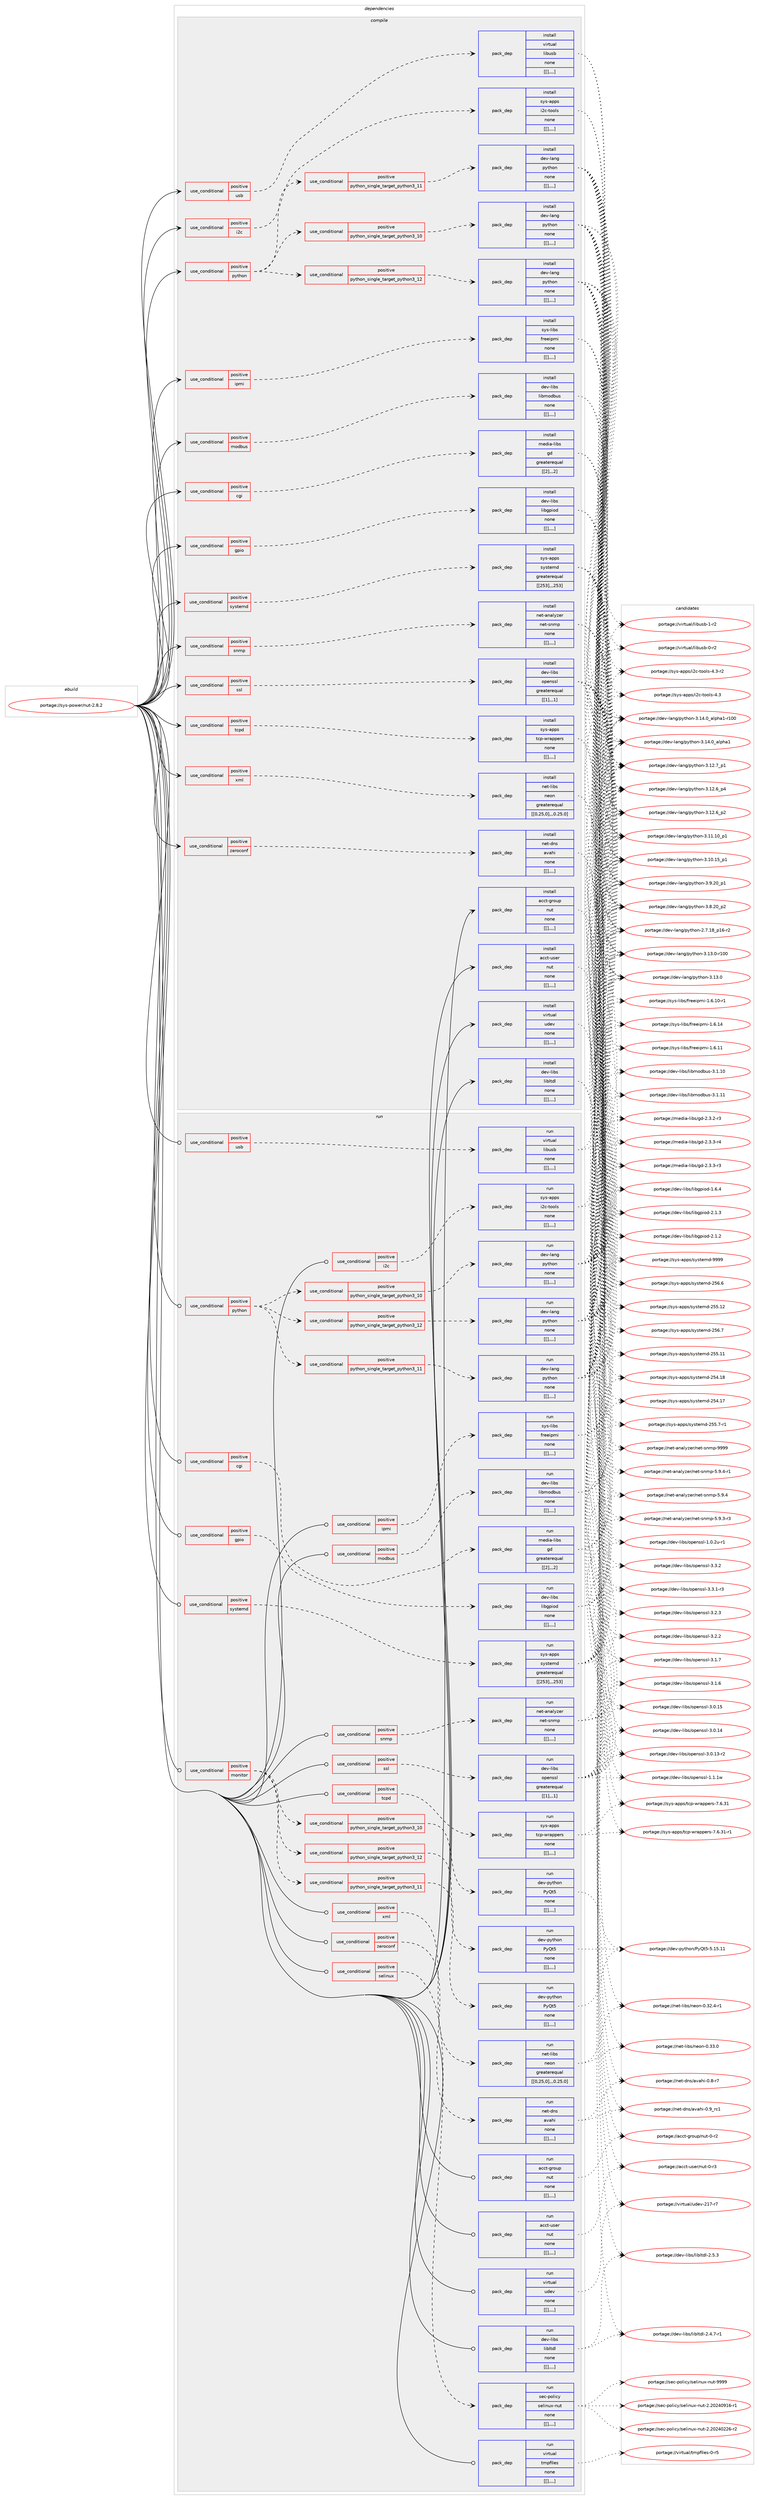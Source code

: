 digraph prolog {

# *************
# Graph options
# *************

newrank=true;
concentrate=true;
compound=true;
graph [rankdir=LR,fontname=Helvetica,fontsize=10,ranksep=1.5];#, ranksep=2.5, nodesep=0.2];
edge  [arrowhead=vee];
node  [fontname=Helvetica,fontsize=10];

# **********
# The ebuild
# **********

subgraph cluster_leftcol {
color=gray;
label=<<i>ebuild</i>>;
id [label="portage://sys-power/nut-2.8.2", color=red, width=4, href="../sys-power/nut-2.8.2.svg"];
}

# ****************
# The dependencies
# ****************

subgraph cluster_midcol {
color=gray;
label=<<i>dependencies</i>>;
subgraph cluster_compile {
fillcolor="#eeeeee";
style=filled;
label=<<i>compile</i>>;
subgraph cond125170 {
dependency466673 [label=<<TABLE BORDER="0" CELLBORDER="1" CELLSPACING="0" CELLPADDING="4"><TR><TD ROWSPAN="3" CELLPADDING="10">use_conditional</TD></TR><TR><TD>positive</TD></TR><TR><TD>cgi</TD></TR></TABLE>>, shape=none, color=red];
subgraph pack338231 {
dependency466690 [label=<<TABLE BORDER="0" CELLBORDER="1" CELLSPACING="0" CELLPADDING="4" WIDTH="220"><TR><TD ROWSPAN="6" CELLPADDING="30">pack_dep</TD></TR><TR><TD WIDTH="110">install</TD></TR><TR><TD>media-libs</TD></TR><TR><TD>gd</TD></TR><TR><TD>greaterequal</TD></TR><TR><TD>[[2],,,2]</TD></TR></TABLE>>, shape=none, color=blue];
}
dependency466673:e -> dependency466690:w [weight=20,style="dashed",arrowhead="vee"];
}
id:e -> dependency466673:w [weight=20,style="solid",arrowhead="vee"];
subgraph cond125188 {
dependency466712 [label=<<TABLE BORDER="0" CELLBORDER="1" CELLSPACING="0" CELLPADDING="4"><TR><TD ROWSPAN="3" CELLPADDING="10">use_conditional</TD></TR><TR><TD>positive</TD></TR><TR><TD>gpio</TD></TR></TABLE>>, shape=none, color=red];
subgraph pack338269 {
dependency466728 [label=<<TABLE BORDER="0" CELLBORDER="1" CELLSPACING="0" CELLPADDING="4" WIDTH="220"><TR><TD ROWSPAN="6" CELLPADDING="30">pack_dep</TD></TR><TR><TD WIDTH="110">install</TD></TR><TR><TD>dev-libs</TD></TR><TR><TD>libgpiod</TD></TR><TR><TD>none</TD></TR><TR><TD>[[],,,,]</TD></TR></TABLE>>, shape=none, color=blue];
}
dependency466712:e -> dependency466728:w [weight=20,style="dashed",arrowhead="vee"];
}
id:e -> dependency466712:w [weight=20,style="solid",arrowhead="vee"];
subgraph cond125205 {
dependency466768 [label=<<TABLE BORDER="0" CELLBORDER="1" CELLSPACING="0" CELLPADDING="4"><TR><TD ROWSPAN="3" CELLPADDING="10">use_conditional</TD></TR><TR><TD>positive</TD></TR><TR><TD>i2c</TD></TR></TABLE>>, shape=none, color=red];
subgraph pack338343 {
dependency466839 [label=<<TABLE BORDER="0" CELLBORDER="1" CELLSPACING="0" CELLPADDING="4" WIDTH="220"><TR><TD ROWSPAN="6" CELLPADDING="30">pack_dep</TD></TR><TR><TD WIDTH="110">install</TD></TR><TR><TD>sys-apps</TD></TR><TR><TD>i2c-tools</TD></TR><TR><TD>none</TD></TR><TR><TD>[[],,,,]</TD></TR></TABLE>>, shape=none, color=blue];
}
dependency466768:e -> dependency466839:w [weight=20,style="dashed",arrowhead="vee"];
}
id:e -> dependency466768:w [weight=20,style="solid",arrowhead="vee"];
subgraph cond125237 {
dependency466863 [label=<<TABLE BORDER="0" CELLBORDER="1" CELLSPACING="0" CELLPADDING="4"><TR><TD ROWSPAN="3" CELLPADDING="10">use_conditional</TD></TR><TR><TD>positive</TD></TR><TR><TD>ipmi</TD></TR></TABLE>>, shape=none, color=red];
subgraph pack338373 {
dependency466923 [label=<<TABLE BORDER="0" CELLBORDER="1" CELLSPACING="0" CELLPADDING="4" WIDTH="220"><TR><TD ROWSPAN="6" CELLPADDING="30">pack_dep</TD></TR><TR><TD WIDTH="110">install</TD></TR><TR><TD>sys-libs</TD></TR><TR><TD>freeipmi</TD></TR><TR><TD>none</TD></TR><TR><TD>[[],,,,]</TD></TR></TABLE>>, shape=none, color=blue];
}
dependency466863:e -> dependency466923:w [weight=20,style="dashed",arrowhead="vee"];
}
id:e -> dependency466863:w [weight=20,style="solid",arrowhead="vee"];
subgraph cond125266 {
dependency466947 [label=<<TABLE BORDER="0" CELLBORDER="1" CELLSPACING="0" CELLPADDING="4"><TR><TD ROWSPAN="3" CELLPADDING="10">use_conditional</TD></TR><TR><TD>positive</TD></TR><TR><TD>modbus</TD></TR></TABLE>>, shape=none, color=red];
subgraph pack338408 {
dependency466951 [label=<<TABLE BORDER="0" CELLBORDER="1" CELLSPACING="0" CELLPADDING="4" WIDTH="220"><TR><TD ROWSPAN="6" CELLPADDING="30">pack_dep</TD></TR><TR><TD WIDTH="110">install</TD></TR><TR><TD>dev-libs</TD></TR><TR><TD>libmodbus</TD></TR><TR><TD>none</TD></TR><TR><TD>[[],,,,]</TD></TR></TABLE>>, shape=none, color=blue];
}
dependency466947:e -> dependency466951:w [weight=20,style="dashed",arrowhead="vee"];
}
id:e -> dependency466947:w [weight=20,style="solid",arrowhead="vee"];
subgraph cond125285 {
dependency467011 [label=<<TABLE BORDER="0" CELLBORDER="1" CELLSPACING="0" CELLPADDING="4"><TR><TD ROWSPAN="3" CELLPADDING="10">use_conditional</TD></TR><TR><TD>positive</TD></TR><TR><TD>python</TD></TR></TABLE>>, shape=none, color=red];
subgraph cond125300 {
dependency467012 [label=<<TABLE BORDER="0" CELLBORDER="1" CELLSPACING="0" CELLPADDING="4"><TR><TD ROWSPAN="3" CELLPADDING="10">use_conditional</TD></TR><TR><TD>positive</TD></TR><TR><TD>python_single_target_python3_10</TD></TR></TABLE>>, shape=none, color=red];
subgraph pack338447 {
dependency467078 [label=<<TABLE BORDER="0" CELLBORDER="1" CELLSPACING="0" CELLPADDING="4" WIDTH="220"><TR><TD ROWSPAN="6" CELLPADDING="30">pack_dep</TD></TR><TR><TD WIDTH="110">install</TD></TR><TR><TD>dev-lang</TD></TR><TR><TD>python</TD></TR><TR><TD>none</TD></TR><TR><TD>[[],,,,]</TD></TR></TABLE>>, shape=none, color=blue];
}
dependency467012:e -> dependency467078:w [weight=20,style="dashed",arrowhead="vee"];
}
dependency467011:e -> dependency467012:w [weight=20,style="dashed",arrowhead="vee"];
subgraph cond125333 {
dependency467121 [label=<<TABLE BORDER="0" CELLBORDER="1" CELLSPACING="0" CELLPADDING="4"><TR><TD ROWSPAN="3" CELLPADDING="10">use_conditional</TD></TR><TR><TD>positive</TD></TR><TR><TD>python_single_target_python3_11</TD></TR></TABLE>>, shape=none, color=red];
subgraph pack338524 {
dependency467169 [label=<<TABLE BORDER="0" CELLBORDER="1" CELLSPACING="0" CELLPADDING="4" WIDTH="220"><TR><TD ROWSPAN="6" CELLPADDING="30">pack_dep</TD></TR><TR><TD WIDTH="110">install</TD></TR><TR><TD>dev-lang</TD></TR><TR><TD>python</TD></TR><TR><TD>none</TD></TR><TR><TD>[[],,,,]</TD></TR></TABLE>>, shape=none, color=blue];
}
dependency467121:e -> dependency467169:w [weight=20,style="dashed",arrowhead="vee"];
}
dependency467011:e -> dependency467121:w [weight=20,style="dashed",arrowhead="vee"];
subgraph cond125352 {
dependency467191 [label=<<TABLE BORDER="0" CELLBORDER="1" CELLSPACING="0" CELLPADDING="4"><TR><TD ROWSPAN="3" CELLPADDING="10">use_conditional</TD></TR><TR><TD>positive</TD></TR><TR><TD>python_single_target_python3_12</TD></TR></TABLE>>, shape=none, color=red];
subgraph pack338603 {
dependency467240 [label=<<TABLE BORDER="0" CELLBORDER="1" CELLSPACING="0" CELLPADDING="4" WIDTH="220"><TR><TD ROWSPAN="6" CELLPADDING="30">pack_dep</TD></TR><TR><TD WIDTH="110">install</TD></TR><TR><TD>dev-lang</TD></TR><TR><TD>python</TD></TR><TR><TD>none</TD></TR><TR><TD>[[],,,,]</TD></TR></TABLE>>, shape=none, color=blue];
}
dependency467191:e -> dependency467240:w [weight=20,style="dashed",arrowhead="vee"];
}
dependency467011:e -> dependency467191:w [weight=20,style="dashed",arrowhead="vee"];
}
id:e -> dependency467011:w [weight=20,style="solid",arrowhead="vee"];
subgraph cond125369 {
dependency467263 [label=<<TABLE BORDER="0" CELLBORDER="1" CELLSPACING="0" CELLPADDING="4"><TR><TD ROWSPAN="3" CELLPADDING="10">use_conditional</TD></TR><TR><TD>positive</TD></TR><TR><TD>snmp</TD></TR></TABLE>>, shape=none, color=red];
subgraph pack338639 {
dependency467309 [label=<<TABLE BORDER="0" CELLBORDER="1" CELLSPACING="0" CELLPADDING="4" WIDTH="220"><TR><TD ROWSPAN="6" CELLPADDING="30">pack_dep</TD></TR><TR><TD WIDTH="110">install</TD></TR><TR><TD>net-analyzer</TD></TR><TR><TD>net-snmp</TD></TR><TR><TD>none</TD></TR><TR><TD>[[],,,,]</TD></TR></TABLE>>, shape=none, color=blue];
}
dependency467263:e -> dependency467309:w [weight=20,style="dashed",arrowhead="vee"];
}
id:e -> dependency467263:w [weight=20,style="solid",arrowhead="vee"];
subgraph cond125392 {
dependency467331 [label=<<TABLE BORDER="0" CELLBORDER="1" CELLSPACING="0" CELLPADDING="4"><TR><TD ROWSPAN="3" CELLPADDING="10">use_conditional</TD></TR><TR><TD>positive</TD></TR><TR><TD>ssl</TD></TR></TABLE>>, shape=none, color=red];
subgraph pack338662 {
dependency467345 [label=<<TABLE BORDER="0" CELLBORDER="1" CELLSPACING="0" CELLPADDING="4" WIDTH="220"><TR><TD ROWSPAN="6" CELLPADDING="30">pack_dep</TD></TR><TR><TD WIDTH="110">install</TD></TR><TR><TD>dev-libs</TD></TR><TR><TD>openssl</TD></TR><TR><TD>greaterequal</TD></TR><TR><TD>[[1],,,1]</TD></TR></TABLE>>, shape=none, color=blue];
}
dependency467331:e -> dependency467345:w [weight=20,style="dashed",arrowhead="vee"];
}
id:e -> dependency467331:w [weight=20,style="solid",arrowhead="vee"];
subgraph cond125409 {
dependency467350 [label=<<TABLE BORDER="0" CELLBORDER="1" CELLSPACING="0" CELLPADDING="4"><TR><TD ROWSPAN="3" CELLPADDING="10">use_conditional</TD></TR><TR><TD>positive</TD></TR><TR><TD>systemd</TD></TR></TABLE>>, shape=none, color=red];
subgraph pack338679 {
dependency467371 [label=<<TABLE BORDER="0" CELLBORDER="1" CELLSPACING="0" CELLPADDING="4" WIDTH="220"><TR><TD ROWSPAN="6" CELLPADDING="30">pack_dep</TD></TR><TR><TD WIDTH="110">install</TD></TR><TR><TD>sys-apps</TD></TR><TR><TD>systemd</TD></TR><TR><TD>greaterequal</TD></TR><TR><TD>[[253],,,253]</TD></TR></TABLE>>, shape=none, color=blue];
}
dependency467350:e -> dependency467371:w [weight=20,style="dashed",arrowhead="vee"];
}
id:e -> dependency467350:w [weight=20,style="solid",arrowhead="vee"];
subgraph cond125430 {
dependency467434 [label=<<TABLE BORDER="0" CELLBORDER="1" CELLSPACING="0" CELLPADDING="4"><TR><TD ROWSPAN="3" CELLPADDING="10">use_conditional</TD></TR><TR><TD>positive</TD></TR><TR><TD>tcpd</TD></TR></TABLE>>, shape=none, color=red];
subgraph pack338740 {
dependency467452 [label=<<TABLE BORDER="0" CELLBORDER="1" CELLSPACING="0" CELLPADDING="4" WIDTH="220"><TR><TD ROWSPAN="6" CELLPADDING="30">pack_dep</TD></TR><TR><TD WIDTH="110">install</TD></TR><TR><TD>sys-apps</TD></TR><TR><TD>tcp-wrappers</TD></TR><TR><TD>none</TD></TR><TR><TD>[[],,,,]</TD></TR></TABLE>>, shape=none, color=blue];
}
dependency467434:e -> dependency467452:w [weight=20,style="dashed",arrowhead="vee"];
}
id:e -> dependency467434:w [weight=20,style="solid",arrowhead="vee"];
subgraph cond125456 {
dependency467489 [label=<<TABLE BORDER="0" CELLBORDER="1" CELLSPACING="0" CELLPADDING="4"><TR><TD ROWSPAN="3" CELLPADDING="10">use_conditional</TD></TR><TR><TD>positive</TD></TR><TR><TD>usb</TD></TR></TABLE>>, shape=none, color=red];
subgraph pack338770 {
dependency467531 [label=<<TABLE BORDER="0" CELLBORDER="1" CELLSPACING="0" CELLPADDING="4" WIDTH="220"><TR><TD ROWSPAN="6" CELLPADDING="30">pack_dep</TD></TR><TR><TD WIDTH="110">install</TD></TR><TR><TD>virtual</TD></TR><TR><TD>libusb</TD></TR><TR><TD>none</TD></TR><TR><TD>[[],,,,]</TD></TR></TABLE>>, shape=none, color=blue];
}
dependency467489:e -> dependency467531:w [weight=20,style="dashed",arrowhead="vee"];
}
id:e -> dependency467489:w [weight=20,style="solid",arrowhead="vee"];
subgraph cond125467 {
dependency467536 [label=<<TABLE BORDER="0" CELLBORDER="1" CELLSPACING="0" CELLPADDING="4"><TR><TD ROWSPAN="3" CELLPADDING="10">use_conditional</TD></TR><TR><TD>positive</TD></TR><TR><TD>xml</TD></TR></TABLE>>, shape=none, color=red];
subgraph pack338811 {
dependency467657 [label=<<TABLE BORDER="0" CELLBORDER="1" CELLSPACING="0" CELLPADDING="4" WIDTH="220"><TR><TD ROWSPAN="6" CELLPADDING="30">pack_dep</TD></TR><TR><TD WIDTH="110">install</TD></TR><TR><TD>net-libs</TD></TR><TR><TD>neon</TD></TR><TR><TD>greaterequal</TD></TR><TR><TD>[[0,25,0],,,0.25.0]</TD></TR></TABLE>>, shape=none, color=blue];
}
dependency467536:e -> dependency467657:w [weight=20,style="dashed",arrowhead="vee"];
}
id:e -> dependency467536:w [weight=20,style="solid",arrowhead="vee"];
subgraph cond125513 {
dependency467663 [label=<<TABLE BORDER="0" CELLBORDER="1" CELLSPACING="0" CELLPADDING="4"><TR><TD ROWSPAN="3" CELLPADDING="10">use_conditional</TD></TR><TR><TD>positive</TD></TR><TR><TD>zeroconf</TD></TR></TABLE>>, shape=none, color=red];
subgraph pack338880 {
dependency467667 [label=<<TABLE BORDER="0" CELLBORDER="1" CELLSPACING="0" CELLPADDING="4" WIDTH="220"><TR><TD ROWSPAN="6" CELLPADDING="30">pack_dep</TD></TR><TR><TD WIDTH="110">install</TD></TR><TR><TD>net-dns</TD></TR><TR><TD>avahi</TD></TR><TR><TD>none</TD></TR><TR><TD>[[],,,,]</TD></TR></TABLE>>, shape=none, color=blue];
}
dependency467663:e -> dependency467667:w [weight=20,style="dashed",arrowhead="vee"];
}
id:e -> dependency467663:w [weight=20,style="solid",arrowhead="vee"];
subgraph pack338884 {
dependency467671 [label=<<TABLE BORDER="0" CELLBORDER="1" CELLSPACING="0" CELLPADDING="4" WIDTH="220"><TR><TD ROWSPAN="6" CELLPADDING="30">pack_dep</TD></TR><TR><TD WIDTH="110">install</TD></TR><TR><TD>acct-group</TD></TR><TR><TD>nut</TD></TR><TR><TD>none</TD></TR><TR><TD>[[],,,,]</TD></TR></TABLE>>, shape=none, color=blue];
}
id:e -> dependency467671:w [weight=20,style="solid",arrowhead="vee"];
subgraph pack338887 {
dependency467676 [label=<<TABLE BORDER="0" CELLBORDER="1" CELLSPACING="0" CELLPADDING="4" WIDTH="220"><TR><TD ROWSPAN="6" CELLPADDING="30">pack_dep</TD></TR><TR><TD WIDTH="110">install</TD></TR><TR><TD>acct-user</TD></TR><TR><TD>nut</TD></TR><TR><TD>none</TD></TR><TR><TD>[[],,,,]</TD></TR></TABLE>>, shape=none, color=blue];
}
id:e -> dependency467676:w [weight=20,style="solid",arrowhead="vee"];
subgraph pack338890 {
dependency467742 [label=<<TABLE BORDER="0" CELLBORDER="1" CELLSPACING="0" CELLPADDING="4" WIDTH="220"><TR><TD ROWSPAN="6" CELLPADDING="30">pack_dep</TD></TR><TR><TD WIDTH="110">install</TD></TR><TR><TD>dev-libs</TD></TR><TR><TD>libltdl</TD></TR><TR><TD>none</TD></TR><TR><TD>[[],,,,]</TD></TR></TABLE>>, shape=none, color=blue];
}
id:e -> dependency467742:w [weight=20,style="solid",arrowhead="vee"];
subgraph pack338975 {
dependency467807 [label=<<TABLE BORDER="0" CELLBORDER="1" CELLSPACING="0" CELLPADDING="4" WIDTH="220"><TR><TD ROWSPAN="6" CELLPADDING="30">pack_dep</TD></TR><TR><TD WIDTH="110">install</TD></TR><TR><TD>virtual</TD></TR><TR><TD>udev</TD></TR><TR><TD>none</TD></TR><TR><TD>[[],,,,]</TD></TR></TABLE>>, shape=none, color=blue];
}
id:e -> dependency467807:w [weight=20,style="solid",arrowhead="vee"];
}
subgraph cluster_compileandrun {
fillcolor="#eeeeee";
style=filled;
label=<<i>compile and run</i>>;
}
subgraph cluster_run {
fillcolor="#eeeeee";
style=filled;
label=<<i>run</i>>;
subgraph cond125556 {
dependency467821 [label=<<TABLE BORDER="0" CELLBORDER="1" CELLSPACING="0" CELLPADDING="4"><TR><TD ROWSPAN="3" CELLPADDING="10">use_conditional</TD></TR><TR><TD>positive</TD></TR><TR><TD>cgi</TD></TR></TABLE>>, shape=none, color=red];
subgraph pack338991 {
dependency467824 [label=<<TABLE BORDER="0" CELLBORDER="1" CELLSPACING="0" CELLPADDING="4" WIDTH="220"><TR><TD ROWSPAN="6" CELLPADDING="30">pack_dep</TD></TR><TR><TD WIDTH="110">run</TD></TR><TR><TD>media-libs</TD></TR><TR><TD>gd</TD></TR><TR><TD>greaterequal</TD></TR><TR><TD>[[2],,,2]</TD></TR></TABLE>>, shape=none, color=blue];
}
dependency467821:e -> dependency467824:w [weight=20,style="dashed",arrowhead="vee"];
}
id:e -> dependency467821:w [weight=20,style="solid",arrowhead="odot"];
subgraph cond125572 {
dependency467864 [label=<<TABLE BORDER="0" CELLBORDER="1" CELLSPACING="0" CELLPADDING="4"><TR><TD ROWSPAN="3" CELLPADDING="10">use_conditional</TD></TR><TR><TD>positive</TD></TR><TR><TD>gpio</TD></TR></TABLE>>, shape=none, color=red];
subgraph pack339026 {
dependency467895 [label=<<TABLE BORDER="0" CELLBORDER="1" CELLSPACING="0" CELLPADDING="4" WIDTH="220"><TR><TD ROWSPAN="6" CELLPADDING="30">pack_dep</TD></TR><TR><TD WIDTH="110">run</TD></TR><TR><TD>dev-libs</TD></TR><TR><TD>libgpiod</TD></TR><TR><TD>none</TD></TR><TR><TD>[[],,,,]</TD></TR></TABLE>>, shape=none, color=blue];
}
dependency467864:e -> dependency467895:w [weight=20,style="dashed",arrowhead="vee"];
}
id:e -> dependency467864:w [weight=20,style="solid",arrowhead="odot"];
subgraph cond125598 {
dependency467993 [label=<<TABLE BORDER="0" CELLBORDER="1" CELLSPACING="0" CELLPADDING="4"><TR><TD ROWSPAN="3" CELLPADDING="10">use_conditional</TD></TR><TR><TD>positive</TD></TR><TR><TD>i2c</TD></TR></TABLE>>, shape=none, color=red];
subgraph pack339095 {
dependency467996 [label=<<TABLE BORDER="0" CELLBORDER="1" CELLSPACING="0" CELLPADDING="4" WIDTH="220"><TR><TD ROWSPAN="6" CELLPADDING="30">pack_dep</TD></TR><TR><TD WIDTH="110">run</TD></TR><TR><TD>sys-apps</TD></TR><TR><TD>i2c-tools</TD></TR><TR><TD>none</TD></TR><TR><TD>[[],,,,]</TD></TR></TABLE>>, shape=none, color=blue];
}
dependency467993:e -> dependency467996:w [weight=20,style="dashed",arrowhead="vee"];
}
id:e -> dependency467993:w [weight=20,style="solid",arrowhead="odot"];
subgraph cond125632 {
dependency468018 [label=<<TABLE BORDER="0" CELLBORDER="1" CELLSPACING="0" CELLPADDING="4"><TR><TD ROWSPAN="3" CELLPADDING="10">use_conditional</TD></TR><TR><TD>positive</TD></TR><TR><TD>ipmi</TD></TR></TABLE>>, shape=none, color=red];
subgraph pack339125 {
dependency468034 [label=<<TABLE BORDER="0" CELLBORDER="1" CELLSPACING="0" CELLPADDING="4" WIDTH="220"><TR><TD ROWSPAN="6" CELLPADDING="30">pack_dep</TD></TR><TR><TD WIDTH="110">run</TD></TR><TR><TD>sys-libs</TD></TR><TR><TD>freeipmi</TD></TR><TR><TD>none</TD></TR><TR><TD>[[],,,,]</TD></TR></TABLE>>, shape=none, color=blue];
}
dependency468018:e -> dependency468034:w [weight=20,style="dashed",arrowhead="vee"];
}
id:e -> dependency468018:w [weight=20,style="solid",arrowhead="odot"];
subgraph cond125642 {
dependency468056 [label=<<TABLE BORDER="0" CELLBORDER="1" CELLSPACING="0" CELLPADDING="4"><TR><TD ROWSPAN="3" CELLPADDING="10">use_conditional</TD></TR><TR><TD>positive</TD></TR><TR><TD>modbus</TD></TR></TABLE>>, shape=none, color=red];
subgraph pack339173 {
dependency468109 [label=<<TABLE BORDER="0" CELLBORDER="1" CELLSPACING="0" CELLPADDING="4" WIDTH="220"><TR><TD ROWSPAN="6" CELLPADDING="30">pack_dep</TD></TR><TR><TD WIDTH="110">run</TD></TR><TR><TD>dev-libs</TD></TR><TR><TD>libmodbus</TD></TR><TR><TD>none</TD></TR><TR><TD>[[],,,,]</TD></TR></TABLE>>, shape=none, color=blue];
}
dependency468056:e -> dependency468109:w [weight=20,style="dashed",arrowhead="vee"];
}
id:e -> dependency468056:w [weight=20,style="solid",arrowhead="odot"];
subgraph cond125676 {
dependency468162 [label=<<TABLE BORDER="0" CELLBORDER="1" CELLSPACING="0" CELLPADDING="4"><TR><TD ROWSPAN="3" CELLPADDING="10">use_conditional</TD></TR><TR><TD>positive</TD></TR><TR><TD>monitor</TD></TR></TABLE>>, shape=none, color=red];
subgraph cond125680 {
dependency468185 [label=<<TABLE BORDER="0" CELLBORDER="1" CELLSPACING="0" CELLPADDING="4"><TR><TD ROWSPAN="3" CELLPADDING="10">use_conditional</TD></TR><TR><TD>positive</TD></TR><TR><TD>python_single_target_python3_10</TD></TR></TABLE>>, shape=none, color=red];
subgraph pack339250 {
dependency468277 [label=<<TABLE BORDER="0" CELLBORDER="1" CELLSPACING="0" CELLPADDING="4" WIDTH="220"><TR><TD ROWSPAN="6" CELLPADDING="30">pack_dep</TD></TR><TR><TD WIDTH="110">run</TD></TR><TR><TD>dev-python</TD></TR><TR><TD>PyQt5</TD></TR><TR><TD>none</TD></TR><TR><TD>[[],,,,]</TD></TR></TABLE>>, shape=none, color=blue];
}
dependency468185:e -> dependency468277:w [weight=20,style="dashed",arrowhead="vee"];
}
dependency468162:e -> dependency468185:w [weight=20,style="dashed",arrowhead="vee"];
subgraph cond125708 {
dependency468298 [label=<<TABLE BORDER="0" CELLBORDER="1" CELLSPACING="0" CELLPADDING="4"><TR><TD ROWSPAN="3" CELLPADDING="10">use_conditional</TD></TR><TR><TD>positive</TD></TR><TR><TD>python_single_target_python3_11</TD></TR></TABLE>>, shape=none, color=red];
subgraph pack339306 {
dependency468300 [label=<<TABLE BORDER="0" CELLBORDER="1" CELLSPACING="0" CELLPADDING="4" WIDTH="220"><TR><TD ROWSPAN="6" CELLPADDING="30">pack_dep</TD></TR><TR><TD WIDTH="110">run</TD></TR><TR><TD>dev-python</TD></TR><TR><TD>PyQt5</TD></TR><TR><TD>none</TD></TR><TR><TD>[[],,,,]</TD></TR></TABLE>>, shape=none, color=blue];
}
dependency468298:e -> dependency468300:w [weight=20,style="dashed",arrowhead="vee"];
}
dependency468162:e -> dependency468298:w [weight=20,style="dashed",arrowhead="vee"];
subgraph cond125711 {
dependency468339 [label=<<TABLE BORDER="0" CELLBORDER="1" CELLSPACING="0" CELLPADDING="4"><TR><TD ROWSPAN="3" CELLPADDING="10">use_conditional</TD></TR><TR><TD>positive</TD></TR><TR><TD>python_single_target_python3_12</TD></TR></TABLE>>, shape=none, color=red];
subgraph pack339329 {
dependency468353 [label=<<TABLE BORDER="0" CELLBORDER="1" CELLSPACING="0" CELLPADDING="4" WIDTH="220"><TR><TD ROWSPAN="6" CELLPADDING="30">pack_dep</TD></TR><TR><TD WIDTH="110">run</TD></TR><TR><TD>dev-python</TD></TR><TR><TD>PyQt5</TD></TR><TR><TD>none</TD></TR><TR><TD>[[],,,,]</TD></TR></TABLE>>, shape=none, color=blue];
}
dependency468339:e -> dependency468353:w [weight=20,style="dashed",arrowhead="vee"];
}
dependency468162:e -> dependency468339:w [weight=20,style="dashed",arrowhead="vee"];
}
id:e -> dependency468162:w [weight=20,style="solid",arrowhead="odot"];
subgraph cond125719 {
dependency468375 [label=<<TABLE BORDER="0" CELLBORDER="1" CELLSPACING="0" CELLPADDING="4"><TR><TD ROWSPAN="3" CELLPADDING="10">use_conditional</TD></TR><TR><TD>positive</TD></TR><TR><TD>python</TD></TR></TABLE>>, shape=none, color=red];
subgraph cond125728 {
dependency468427 [label=<<TABLE BORDER="0" CELLBORDER="1" CELLSPACING="0" CELLPADDING="4"><TR><TD ROWSPAN="3" CELLPADDING="10">use_conditional</TD></TR><TR><TD>positive</TD></TR><TR><TD>python_single_target_python3_10</TD></TR></TABLE>>, shape=none, color=red];
subgraph pack339389 {
dependency468430 [label=<<TABLE BORDER="0" CELLBORDER="1" CELLSPACING="0" CELLPADDING="4" WIDTH="220"><TR><TD ROWSPAN="6" CELLPADDING="30">pack_dep</TD></TR><TR><TD WIDTH="110">run</TD></TR><TR><TD>dev-lang</TD></TR><TR><TD>python</TD></TR><TR><TD>none</TD></TR><TR><TD>[[],,,,]</TD></TR></TABLE>>, shape=none, color=blue];
}
dependency468427:e -> dependency468430:w [weight=20,style="dashed",arrowhead="vee"];
}
dependency468375:e -> dependency468427:w [weight=20,style="dashed",arrowhead="vee"];
subgraph cond125734 {
dependency468465 [label=<<TABLE BORDER="0" CELLBORDER="1" CELLSPACING="0" CELLPADDING="4"><TR><TD ROWSPAN="3" CELLPADDING="10">use_conditional</TD></TR><TR><TD>positive</TD></TR><TR><TD>python_single_target_python3_11</TD></TR></TABLE>>, shape=none, color=red];
subgraph pack339416 {
dependency468516 [label=<<TABLE BORDER="0" CELLBORDER="1" CELLSPACING="0" CELLPADDING="4" WIDTH="220"><TR><TD ROWSPAN="6" CELLPADDING="30">pack_dep</TD></TR><TR><TD WIDTH="110">run</TD></TR><TR><TD>dev-lang</TD></TR><TR><TD>python</TD></TR><TR><TD>none</TD></TR><TR><TD>[[],,,,]</TD></TR></TABLE>>, shape=none, color=blue];
}
dependency468465:e -> dependency468516:w [weight=20,style="dashed",arrowhead="vee"];
}
dependency468375:e -> dependency468465:w [weight=20,style="dashed",arrowhead="vee"];
subgraph cond125749 {
dependency468530 [label=<<TABLE BORDER="0" CELLBORDER="1" CELLSPACING="0" CELLPADDING="4"><TR><TD ROWSPAN="3" CELLPADDING="10">use_conditional</TD></TR><TR><TD>positive</TD></TR><TR><TD>python_single_target_python3_12</TD></TR></TABLE>>, shape=none, color=red];
subgraph pack339468 {
dependency468541 [label=<<TABLE BORDER="0" CELLBORDER="1" CELLSPACING="0" CELLPADDING="4" WIDTH="220"><TR><TD ROWSPAN="6" CELLPADDING="30">pack_dep</TD></TR><TR><TD WIDTH="110">run</TD></TR><TR><TD>dev-lang</TD></TR><TR><TD>python</TD></TR><TR><TD>none</TD></TR><TR><TD>[[],,,,]</TD></TR></TABLE>>, shape=none, color=blue];
}
dependency468530:e -> dependency468541:w [weight=20,style="dashed",arrowhead="vee"];
}
dependency468375:e -> dependency468530:w [weight=20,style="dashed",arrowhead="vee"];
}
id:e -> dependency468375:w [weight=20,style="solid",arrowhead="odot"];
subgraph cond125753 {
dependency468566 [label=<<TABLE BORDER="0" CELLBORDER="1" CELLSPACING="0" CELLPADDING="4"><TR><TD ROWSPAN="3" CELLPADDING="10">use_conditional</TD></TR><TR><TD>positive</TD></TR><TR><TD>selinux</TD></TR></TABLE>>, shape=none, color=red];
subgraph pack339492 {
dependency468569 [label=<<TABLE BORDER="0" CELLBORDER="1" CELLSPACING="0" CELLPADDING="4" WIDTH="220"><TR><TD ROWSPAN="6" CELLPADDING="30">pack_dep</TD></TR><TR><TD WIDTH="110">run</TD></TR><TR><TD>sec-policy</TD></TR><TR><TD>selinux-nut</TD></TR><TR><TD>none</TD></TR><TR><TD>[[],,,,]</TD></TR></TABLE>>, shape=none, color=blue];
}
dependency468566:e -> dependency468569:w [weight=20,style="dashed",arrowhead="vee"];
}
id:e -> dependency468566:w [weight=20,style="solid",arrowhead="odot"];
subgraph cond125754 {
dependency468578 [label=<<TABLE BORDER="0" CELLBORDER="1" CELLSPACING="0" CELLPADDING="4"><TR><TD ROWSPAN="3" CELLPADDING="10">use_conditional</TD></TR><TR><TD>positive</TD></TR><TR><TD>snmp</TD></TR></TABLE>>, shape=none, color=red];
subgraph pack339506 {
dependency468581 [label=<<TABLE BORDER="0" CELLBORDER="1" CELLSPACING="0" CELLPADDING="4" WIDTH="220"><TR><TD ROWSPAN="6" CELLPADDING="30">pack_dep</TD></TR><TR><TD WIDTH="110">run</TD></TR><TR><TD>net-analyzer</TD></TR><TR><TD>net-snmp</TD></TR><TR><TD>none</TD></TR><TR><TD>[[],,,,]</TD></TR></TABLE>>, shape=none, color=blue];
}
dependency468578:e -> dependency468581:w [weight=20,style="dashed",arrowhead="vee"];
}
id:e -> dependency468578:w [weight=20,style="solid",arrowhead="odot"];
subgraph cond125756 {
dependency468605 [label=<<TABLE BORDER="0" CELLBORDER="1" CELLSPACING="0" CELLPADDING="4"><TR><TD ROWSPAN="3" CELLPADDING="10">use_conditional</TD></TR><TR><TD>positive</TD></TR><TR><TD>ssl</TD></TR></TABLE>>, shape=none, color=red];
subgraph pack339531 {
dependency468619 [label=<<TABLE BORDER="0" CELLBORDER="1" CELLSPACING="0" CELLPADDING="4" WIDTH="220"><TR><TD ROWSPAN="6" CELLPADDING="30">pack_dep</TD></TR><TR><TD WIDTH="110">run</TD></TR><TR><TD>dev-libs</TD></TR><TR><TD>openssl</TD></TR><TR><TD>greaterequal</TD></TR><TR><TD>[[1],,,1]</TD></TR></TABLE>>, shape=none, color=blue];
}
dependency468605:e -> dependency468619:w [weight=20,style="dashed",arrowhead="vee"];
}
id:e -> dependency468605:w [weight=20,style="solid",arrowhead="odot"];
subgraph cond125759 {
dependency468627 [label=<<TABLE BORDER="0" CELLBORDER="1" CELLSPACING="0" CELLPADDING="4"><TR><TD ROWSPAN="3" CELLPADDING="10">use_conditional</TD></TR><TR><TD>positive</TD></TR><TR><TD>systemd</TD></TR></TABLE>>, shape=none, color=red];
subgraph pack339538 {
dependency468634 [label=<<TABLE BORDER="0" CELLBORDER="1" CELLSPACING="0" CELLPADDING="4" WIDTH="220"><TR><TD ROWSPAN="6" CELLPADDING="30">pack_dep</TD></TR><TR><TD WIDTH="110">run</TD></TR><TR><TD>sys-apps</TD></TR><TR><TD>systemd</TD></TR><TR><TD>greaterequal</TD></TR><TR><TD>[[253],,,253]</TD></TR></TABLE>>, shape=none, color=blue];
}
dependency468627:e -> dependency468634:w [weight=20,style="dashed",arrowhead="vee"];
}
id:e -> dependency468627:w [weight=20,style="solid",arrowhead="odot"];
subgraph cond125760 {
dependency468648 [label=<<TABLE BORDER="0" CELLBORDER="1" CELLSPACING="0" CELLPADDING="4"><TR><TD ROWSPAN="3" CELLPADDING="10">use_conditional</TD></TR><TR><TD>positive</TD></TR><TR><TD>tcpd</TD></TR></TABLE>>, shape=none, color=red];
subgraph pack339555 {
dependency468653 [label=<<TABLE BORDER="0" CELLBORDER="1" CELLSPACING="0" CELLPADDING="4" WIDTH="220"><TR><TD ROWSPAN="6" CELLPADDING="30">pack_dep</TD></TR><TR><TD WIDTH="110">run</TD></TR><TR><TD>sys-apps</TD></TR><TR><TD>tcp-wrappers</TD></TR><TR><TD>none</TD></TR><TR><TD>[[],,,,]</TD></TR></TABLE>>, shape=none, color=blue];
}
dependency468648:e -> dependency468653:w [weight=20,style="dashed",arrowhead="vee"];
}
id:e -> dependency468648:w [weight=20,style="solid",arrowhead="odot"];
subgraph cond125762 {
dependency468656 [label=<<TABLE BORDER="0" CELLBORDER="1" CELLSPACING="0" CELLPADDING="4"><TR><TD ROWSPAN="3" CELLPADDING="10">use_conditional</TD></TR><TR><TD>positive</TD></TR><TR><TD>usb</TD></TR></TABLE>>, shape=none, color=red];
subgraph pack339559 {
dependency468661 [label=<<TABLE BORDER="0" CELLBORDER="1" CELLSPACING="0" CELLPADDING="4" WIDTH="220"><TR><TD ROWSPAN="6" CELLPADDING="30">pack_dep</TD></TR><TR><TD WIDTH="110">run</TD></TR><TR><TD>virtual</TD></TR><TR><TD>libusb</TD></TR><TR><TD>none</TD></TR><TR><TD>[[],,,,]</TD></TR></TABLE>>, shape=none, color=blue];
}
dependency468656:e -> dependency468661:w [weight=20,style="dashed",arrowhead="vee"];
}
id:e -> dependency468656:w [weight=20,style="solid",arrowhead="odot"];
subgraph cond125765 {
dependency468687 [label=<<TABLE BORDER="0" CELLBORDER="1" CELLSPACING="0" CELLPADDING="4"><TR><TD ROWSPAN="3" CELLPADDING="10">use_conditional</TD></TR><TR><TD>positive</TD></TR><TR><TD>xml</TD></TR></TABLE>>, shape=none, color=red];
subgraph pack339582 {
dependency468693 [label=<<TABLE BORDER="0" CELLBORDER="1" CELLSPACING="0" CELLPADDING="4" WIDTH="220"><TR><TD ROWSPAN="6" CELLPADDING="30">pack_dep</TD></TR><TR><TD WIDTH="110">run</TD></TR><TR><TD>net-libs</TD></TR><TR><TD>neon</TD></TR><TR><TD>greaterequal</TD></TR><TR><TD>[[0,25,0],,,0.25.0]</TD></TR></TABLE>>, shape=none, color=blue];
}
dependency468687:e -> dependency468693:w [weight=20,style="dashed",arrowhead="vee"];
}
id:e -> dependency468687:w [weight=20,style="solid",arrowhead="odot"];
subgraph cond125773 {
dependency468703 [label=<<TABLE BORDER="0" CELLBORDER="1" CELLSPACING="0" CELLPADDING="4"><TR><TD ROWSPAN="3" CELLPADDING="10">use_conditional</TD></TR><TR><TD>positive</TD></TR><TR><TD>zeroconf</TD></TR></TABLE>>, shape=none, color=red];
subgraph pack339592 {
dependency468711 [label=<<TABLE BORDER="0" CELLBORDER="1" CELLSPACING="0" CELLPADDING="4" WIDTH="220"><TR><TD ROWSPAN="6" CELLPADDING="30">pack_dep</TD></TR><TR><TD WIDTH="110">run</TD></TR><TR><TD>net-dns</TD></TR><TR><TD>avahi</TD></TR><TR><TD>none</TD></TR><TR><TD>[[],,,,]</TD></TR></TABLE>>, shape=none, color=blue];
}
dependency468703:e -> dependency468711:w [weight=20,style="dashed",arrowhead="vee"];
}
id:e -> dependency468703:w [weight=20,style="solid",arrowhead="odot"];
subgraph pack339611 {
dependency468741 [label=<<TABLE BORDER="0" CELLBORDER="1" CELLSPACING="0" CELLPADDING="4" WIDTH="220"><TR><TD ROWSPAN="6" CELLPADDING="30">pack_dep</TD></TR><TR><TD WIDTH="110">run</TD></TR><TR><TD>acct-group</TD></TR><TR><TD>nut</TD></TR><TR><TD>none</TD></TR><TR><TD>[[],,,,]</TD></TR></TABLE>>, shape=none, color=blue];
}
id:e -> dependency468741:w [weight=20,style="solid",arrowhead="odot"];
subgraph pack339612 {
dependency468745 [label=<<TABLE BORDER="0" CELLBORDER="1" CELLSPACING="0" CELLPADDING="4" WIDTH="220"><TR><TD ROWSPAN="6" CELLPADDING="30">pack_dep</TD></TR><TR><TD WIDTH="110">run</TD></TR><TR><TD>acct-user</TD></TR><TR><TD>nut</TD></TR><TR><TD>none</TD></TR><TR><TD>[[],,,,]</TD></TR></TABLE>>, shape=none, color=blue];
}
id:e -> dependency468745:w [weight=20,style="solid",arrowhead="odot"];
subgraph pack339614 {
dependency468746 [label=<<TABLE BORDER="0" CELLBORDER="1" CELLSPACING="0" CELLPADDING="4" WIDTH="220"><TR><TD ROWSPAN="6" CELLPADDING="30">pack_dep</TD></TR><TR><TD WIDTH="110">run</TD></TR><TR><TD>dev-libs</TD></TR><TR><TD>libltdl</TD></TR><TR><TD>none</TD></TR><TR><TD>[[],,,,]</TD></TR></TABLE>>, shape=none, color=blue];
}
id:e -> dependency468746:w [weight=20,style="solid",arrowhead="odot"];
subgraph pack339617 {
dependency468750 [label=<<TABLE BORDER="0" CELLBORDER="1" CELLSPACING="0" CELLPADDING="4" WIDTH="220"><TR><TD ROWSPAN="6" CELLPADDING="30">pack_dep</TD></TR><TR><TD WIDTH="110">run</TD></TR><TR><TD>virtual</TD></TR><TR><TD>tmpfiles</TD></TR><TR><TD>none</TD></TR><TR><TD>[[],,,,]</TD></TR></TABLE>>, shape=none, color=blue];
}
id:e -> dependency468750:w [weight=20,style="solid",arrowhead="odot"];
subgraph pack339621 {
dependency468757 [label=<<TABLE BORDER="0" CELLBORDER="1" CELLSPACING="0" CELLPADDING="4" WIDTH="220"><TR><TD ROWSPAN="6" CELLPADDING="30">pack_dep</TD></TR><TR><TD WIDTH="110">run</TD></TR><TR><TD>virtual</TD></TR><TR><TD>udev</TD></TR><TR><TD>none</TD></TR><TR><TD>[[],,,,]</TD></TR></TABLE>>, shape=none, color=blue];
}
id:e -> dependency468757:w [weight=20,style="solid",arrowhead="odot"];
}
}

# **************
# The candidates
# **************

subgraph cluster_choices {
rank=same;
color=gray;
label=<<i>candidates</i>>;

subgraph choice339464 {
color=black;
nodesep=1;
choice109101100105974510810598115471031004550465146514511452 [label="portage://media-libs/gd-2.3.3-r4", color=red, width=4,href="../media-libs/gd-2.3.3-r4.svg"];
choice109101100105974510810598115471031004550465146514511451 [label="portage://media-libs/gd-2.3.3-r3", color=red, width=4,href="../media-libs/gd-2.3.3-r3.svg"];
choice109101100105974510810598115471031004550465146504511451 [label="portage://media-libs/gd-2.3.2-r3", color=red, width=4,href="../media-libs/gd-2.3.2-r3.svg"];
dependency466690:e -> choice109101100105974510810598115471031004550465146514511452:w [style=dotted,weight="100"];
dependency466690:e -> choice109101100105974510810598115471031004550465146514511451:w [style=dotted,weight="100"];
dependency466690:e -> choice109101100105974510810598115471031004550465146504511451:w [style=dotted,weight="100"];
}
subgraph choice339479 {
color=black;
nodesep=1;
choice10010111845108105981154710810598103112105111100455046494651 [label="portage://dev-libs/libgpiod-2.1.3", color=red, width=4,href="../dev-libs/libgpiod-2.1.3.svg"];
choice10010111845108105981154710810598103112105111100455046494650 [label="portage://dev-libs/libgpiod-2.1.2", color=red, width=4,href="../dev-libs/libgpiod-2.1.2.svg"];
choice10010111845108105981154710810598103112105111100454946544652 [label="portage://dev-libs/libgpiod-1.6.4", color=red, width=4,href="../dev-libs/libgpiod-1.6.4.svg"];
dependency466728:e -> choice10010111845108105981154710810598103112105111100455046494651:w [style=dotted,weight="100"];
dependency466728:e -> choice10010111845108105981154710810598103112105111100455046494650:w [style=dotted,weight="100"];
dependency466728:e -> choice10010111845108105981154710810598103112105111100454946544652:w [style=dotted,weight="100"];
}
subgraph choice339483 {
color=black;
nodesep=1;
choice115121115459711211211547105509945116111111108115455246514511450 [label="portage://sys-apps/i2c-tools-4.3-r2", color=red, width=4,href="../sys-apps/i2c-tools-4.3-r2.svg"];
choice11512111545971121121154710550994511611111110811545524651 [label="portage://sys-apps/i2c-tools-4.3", color=red, width=4,href="../sys-apps/i2c-tools-4.3.svg"];
dependency466839:e -> choice115121115459711211211547105509945116111111108115455246514511450:w [style=dotted,weight="100"];
dependency466839:e -> choice11512111545971121121154710550994511611111110811545524651:w [style=dotted,weight="100"];
}
subgraph choice339492 {
color=black;
nodesep=1;
choice11512111545108105981154710211410110110511210910545494654464952 [label="portage://sys-libs/freeipmi-1.6.14", color=red, width=4,href="../sys-libs/freeipmi-1.6.14.svg"];
choice11512111545108105981154710211410110110511210910545494654464949 [label="portage://sys-libs/freeipmi-1.6.11", color=red, width=4,href="../sys-libs/freeipmi-1.6.11.svg"];
choice115121115451081059811547102114101101105112109105454946544649484511449 [label="portage://sys-libs/freeipmi-1.6.10-r1", color=red, width=4,href="../sys-libs/freeipmi-1.6.10-r1.svg"];
dependency466923:e -> choice11512111545108105981154710211410110110511210910545494654464952:w [style=dotted,weight="100"];
dependency466923:e -> choice11512111545108105981154710211410110110511210910545494654464949:w [style=dotted,weight="100"];
dependency466923:e -> choice115121115451081059811547102114101101105112109105454946544649484511449:w [style=dotted,weight="100"];
}
subgraph choice339500 {
color=black;
nodesep=1;
choice100101118451081059811547108105981091111009811711545514649464949 [label="portage://dev-libs/libmodbus-3.1.11", color=red, width=4,href="../dev-libs/libmodbus-3.1.11.svg"];
choice100101118451081059811547108105981091111009811711545514649464948 [label="portage://dev-libs/libmodbus-3.1.10", color=red, width=4,href="../dev-libs/libmodbus-3.1.10.svg"];
dependency466951:e -> choice100101118451081059811547108105981091111009811711545514649464949:w [style=dotted,weight="100"];
dependency466951:e -> choice100101118451081059811547108105981091111009811711545514649464948:w [style=dotted,weight="100"];
}
subgraph choice339503 {
color=black;
nodesep=1;
choice100101118451089711010347112121116104111110455146495246489597108112104974945114494848 [label="portage://dev-lang/python-3.14.0_alpha1-r100", color=red, width=4,href="../dev-lang/python-3.14.0_alpha1-r100.svg"];
choice1001011184510897110103471121211161041111104551464952464895971081121049749 [label="portage://dev-lang/python-3.14.0_alpha1", color=red, width=4,href="../dev-lang/python-3.14.0_alpha1.svg"];
choice1001011184510897110103471121211161041111104551464951464845114494848 [label="portage://dev-lang/python-3.13.0-r100", color=red, width=4,href="../dev-lang/python-3.13.0-r100.svg"];
choice10010111845108971101034711212111610411111045514649514648 [label="portage://dev-lang/python-3.13.0", color=red, width=4,href="../dev-lang/python-3.13.0.svg"];
choice100101118451089711010347112121116104111110455146495046559511249 [label="portage://dev-lang/python-3.12.7_p1", color=red, width=4,href="../dev-lang/python-3.12.7_p1.svg"];
choice100101118451089711010347112121116104111110455146495046549511252 [label="portage://dev-lang/python-3.12.6_p4", color=red, width=4,href="../dev-lang/python-3.12.6_p4.svg"];
choice100101118451089711010347112121116104111110455146495046549511250 [label="portage://dev-lang/python-3.12.6_p2", color=red, width=4,href="../dev-lang/python-3.12.6_p2.svg"];
choice10010111845108971101034711212111610411111045514649494649489511249 [label="portage://dev-lang/python-3.11.10_p1", color=red, width=4,href="../dev-lang/python-3.11.10_p1.svg"];
choice10010111845108971101034711212111610411111045514649484649539511249 [label="portage://dev-lang/python-3.10.15_p1", color=red, width=4,href="../dev-lang/python-3.10.15_p1.svg"];
choice100101118451089711010347112121116104111110455146574650489511249 [label="portage://dev-lang/python-3.9.20_p1", color=red, width=4,href="../dev-lang/python-3.9.20_p1.svg"];
choice100101118451089711010347112121116104111110455146564650489511250 [label="portage://dev-lang/python-3.8.20_p2", color=red, width=4,href="../dev-lang/python-3.8.20_p2.svg"];
choice100101118451089711010347112121116104111110455046554649569511249544511450 [label="portage://dev-lang/python-2.7.18_p16-r2", color=red, width=4,href="../dev-lang/python-2.7.18_p16-r2.svg"];
dependency467078:e -> choice100101118451089711010347112121116104111110455146495246489597108112104974945114494848:w [style=dotted,weight="100"];
dependency467078:e -> choice1001011184510897110103471121211161041111104551464952464895971081121049749:w [style=dotted,weight="100"];
dependency467078:e -> choice1001011184510897110103471121211161041111104551464951464845114494848:w [style=dotted,weight="100"];
dependency467078:e -> choice10010111845108971101034711212111610411111045514649514648:w [style=dotted,weight="100"];
dependency467078:e -> choice100101118451089711010347112121116104111110455146495046559511249:w [style=dotted,weight="100"];
dependency467078:e -> choice100101118451089711010347112121116104111110455146495046549511252:w [style=dotted,weight="100"];
dependency467078:e -> choice100101118451089711010347112121116104111110455146495046549511250:w [style=dotted,weight="100"];
dependency467078:e -> choice10010111845108971101034711212111610411111045514649494649489511249:w [style=dotted,weight="100"];
dependency467078:e -> choice10010111845108971101034711212111610411111045514649484649539511249:w [style=dotted,weight="100"];
dependency467078:e -> choice100101118451089711010347112121116104111110455146574650489511249:w [style=dotted,weight="100"];
dependency467078:e -> choice100101118451089711010347112121116104111110455146564650489511250:w [style=dotted,weight="100"];
dependency467078:e -> choice100101118451089711010347112121116104111110455046554649569511249544511450:w [style=dotted,weight="100"];
}
subgraph choice339517 {
color=black;
nodesep=1;
choice100101118451089711010347112121116104111110455146495246489597108112104974945114494848 [label="portage://dev-lang/python-3.14.0_alpha1-r100", color=red, width=4,href="../dev-lang/python-3.14.0_alpha1-r100.svg"];
choice1001011184510897110103471121211161041111104551464952464895971081121049749 [label="portage://dev-lang/python-3.14.0_alpha1", color=red, width=4,href="../dev-lang/python-3.14.0_alpha1.svg"];
choice1001011184510897110103471121211161041111104551464951464845114494848 [label="portage://dev-lang/python-3.13.0-r100", color=red, width=4,href="../dev-lang/python-3.13.0-r100.svg"];
choice10010111845108971101034711212111610411111045514649514648 [label="portage://dev-lang/python-3.13.0", color=red, width=4,href="../dev-lang/python-3.13.0.svg"];
choice100101118451089711010347112121116104111110455146495046559511249 [label="portage://dev-lang/python-3.12.7_p1", color=red, width=4,href="../dev-lang/python-3.12.7_p1.svg"];
choice100101118451089711010347112121116104111110455146495046549511252 [label="portage://dev-lang/python-3.12.6_p4", color=red, width=4,href="../dev-lang/python-3.12.6_p4.svg"];
choice100101118451089711010347112121116104111110455146495046549511250 [label="portage://dev-lang/python-3.12.6_p2", color=red, width=4,href="../dev-lang/python-3.12.6_p2.svg"];
choice10010111845108971101034711212111610411111045514649494649489511249 [label="portage://dev-lang/python-3.11.10_p1", color=red, width=4,href="../dev-lang/python-3.11.10_p1.svg"];
choice10010111845108971101034711212111610411111045514649484649539511249 [label="portage://dev-lang/python-3.10.15_p1", color=red, width=4,href="../dev-lang/python-3.10.15_p1.svg"];
choice100101118451089711010347112121116104111110455146574650489511249 [label="portage://dev-lang/python-3.9.20_p1", color=red, width=4,href="../dev-lang/python-3.9.20_p1.svg"];
choice100101118451089711010347112121116104111110455146564650489511250 [label="portage://dev-lang/python-3.8.20_p2", color=red, width=4,href="../dev-lang/python-3.8.20_p2.svg"];
choice100101118451089711010347112121116104111110455046554649569511249544511450 [label="portage://dev-lang/python-2.7.18_p16-r2", color=red, width=4,href="../dev-lang/python-2.7.18_p16-r2.svg"];
dependency467169:e -> choice100101118451089711010347112121116104111110455146495246489597108112104974945114494848:w [style=dotted,weight="100"];
dependency467169:e -> choice1001011184510897110103471121211161041111104551464952464895971081121049749:w [style=dotted,weight="100"];
dependency467169:e -> choice1001011184510897110103471121211161041111104551464951464845114494848:w [style=dotted,weight="100"];
dependency467169:e -> choice10010111845108971101034711212111610411111045514649514648:w [style=dotted,weight="100"];
dependency467169:e -> choice100101118451089711010347112121116104111110455146495046559511249:w [style=dotted,weight="100"];
dependency467169:e -> choice100101118451089711010347112121116104111110455146495046549511252:w [style=dotted,weight="100"];
dependency467169:e -> choice100101118451089711010347112121116104111110455146495046549511250:w [style=dotted,weight="100"];
dependency467169:e -> choice10010111845108971101034711212111610411111045514649494649489511249:w [style=dotted,weight="100"];
dependency467169:e -> choice10010111845108971101034711212111610411111045514649484649539511249:w [style=dotted,weight="100"];
dependency467169:e -> choice100101118451089711010347112121116104111110455146574650489511249:w [style=dotted,weight="100"];
dependency467169:e -> choice100101118451089711010347112121116104111110455146564650489511250:w [style=dotted,weight="100"];
dependency467169:e -> choice100101118451089711010347112121116104111110455046554649569511249544511450:w [style=dotted,weight="100"];
}
subgraph choice339535 {
color=black;
nodesep=1;
choice100101118451089711010347112121116104111110455146495246489597108112104974945114494848 [label="portage://dev-lang/python-3.14.0_alpha1-r100", color=red, width=4,href="../dev-lang/python-3.14.0_alpha1-r100.svg"];
choice1001011184510897110103471121211161041111104551464952464895971081121049749 [label="portage://dev-lang/python-3.14.0_alpha1", color=red, width=4,href="../dev-lang/python-3.14.0_alpha1.svg"];
choice1001011184510897110103471121211161041111104551464951464845114494848 [label="portage://dev-lang/python-3.13.0-r100", color=red, width=4,href="../dev-lang/python-3.13.0-r100.svg"];
choice10010111845108971101034711212111610411111045514649514648 [label="portage://dev-lang/python-3.13.0", color=red, width=4,href="../dev-lang/python-3.13.0.svg"];
choice100101118451089711010347112121116104111110455146495046559511249 [label="portage://dev-lang/python-3.12.7_p1", color=red, width=4,href="../dev-lang/python-3.12.7_p1.svg"];
choice100101118451089711010347112121116104111110455146495046549511252 [label="portage://dev-lang/python-3.12.6_p4", color=red, width=4,href="../dev-lang/python-3.12.6_p4.svg"];
choice100101118451089711010347112121116104111110455146495046549511250 [label="portage://dev-lang/python-3.12.6_p2", color=red, width=4,href="../dev-lang/python-3.12.6_p2.svg"];
choice10010111845108971101034711212111610411111045514649494649489511249 [label="portage://dev-lang/python-3.11.10_p1", color=red, width=4,href="../dev-lang/python-3.11.10_p1.svg"];
choice10010111845108971101034711212111610411111045514649484649539511249 [label="portage://dev-lang/python-3.10.15_p1", color=red, width=4,href="../dev-lang/python-3.10.15_p1.svg"];
choice100101118451089711010347112121116104111110455146574650489511249 [label="portage://dev-lang/python-3.9.20_p1", color=red, width=4,href="../dev-lang/python-3.9.20_p1.svg"];
choice100101118451089711010347112121116104111110455146564650489511250 [label="portage://dev-lang/python-3.8.20_p2", color=red, width=4,href="../dev-lang/python-3.8.20_p2.svg"];
choice100101118451089711010347112121116104111110455046554649569511249544511450 [label="portage://dev-lang/python-2.7.18_p16-r2", color=red, width=4,href="../dev-lang/python-2.7.18_p16-r2.svg"];
dependency467240:e -> choice100101118451089711010347112121116104111110455146495246489597108112104974945114494848:w [style=dotted,weight="100"];
dependency467240:e -> choice1001011184510897110103471121211161041111104551464952464895971081121049749:w [style=dotted,weight="100"];
dependency467240:e -> choice1001011184510897110103471121211161041111104551464951464845114494848:w [style=dotted,weight="100"];
dependency467240:e -> choice10010111845108971101034711212111610411111045514649514648:w [style=dotted,weight="100"];
dependency467240:e -> choice100101118451089711010347112121116104111110455146495046559511249:w [style=dotted,weight="100"];
dependency467240:e -> choice100101118451089711010347112121116104111110455146495046549511252:w [style=dotted,weight="100"];
dependency467240:e -> choice100101118451089711010347112121116104111110455146495046549511250:w [style=dotted,weight="100"];
dependency467240:e -> choice10010111845108971101034711212111610411111045514649494649489511249:w [style=dotted,weight="100"];
dependency467240:e -> choice10010111845108971101034711212111610411111045514649484649539511249:w [style=dotted,weight="100"];
dependency467240:e -> choice100101118451089711010347112121116104111110455146574650489511249:w [style=dotted,weight="100"];
dependency467240:e -> choice100101118451089711010347112121116104111110455146564650489511250:w [style=dotted,weight="100"];
dependency467240:e -> choice100101118451089711010347112121116104111110455046554649569511249544511450:w [style=dotted,weight="100"];
}
subgraph choice339550 {
color=black;
nodesep=1;
choice11010111645971109710812112210111447110101116451151101091124557575757 [label="portage://net-analyzer/net-snmp-9999", color=red, width=4,href="../net-analyzer/net-snmp-9999.svg"];
choice11010111645971109710812112210111447110101116451151101091124553465746524511449 [label="portage://net-analyzer/net-snmp-5.9.4-r1", color=red, width=4,href="../net-analyzer/net-snmp-5.9.4-r1.svg"];
choice1101011164597110971081211221011144711010111645115110109112455346574652 [label="portage://net-analyzer/net-snmp-5.9.4", color=red, width=4,href="../net-analyzer/net-snmp-5.9.4.svg"];
choice11010111645971109710812112210111447110101116451151101091124553465746514511451 [label="portage://net-analyzer/net-snmp-5.9.3-r3", color=red, width=4,href="../net-analyzer/net-snmp-5.9.3-r3.svg"];
dependency467309:e -> choice11010111645971109710812112210111447110101116451151101091124557575757:w [style=dotted,weight="100"];
dependency467309:e -> choice11010111645971109710812112210111447110101116451151101091124553465746524511449:w [style=dotted,weight="100"];
dependency467309:e -> choice1101011164597110971081211221011144711010111645115110109112455346574652:w [style=dotted,weight="100"];
dependency467309:e -> choice11010111645971109710812112210111447110101116451151101091124553465746514511451:w [style=dotted,weight="100"];
}
subgraph choice339551 {
color=black;
nodesep=1;
choice100101118451081059811547111112101110115115108455146514650 [label="portage://dev-libs/openssl-3.3.2", color=red, width=4,href="../dev-libs/openssl-3.3.2.svg"];
choice1001011184510810598115471111121011101151151084551465146494511451 [label="portage://dev-libs/openssl-3.3.1-r3", color=red, width=4,href="../dev-libs/openssl-3.3.1-r3.svg"];
choice100101118451081059811547111112101110115115108455146504651 [label="portage://dev-libs/openssl-3.2.3", color=red, width=4,href="../dev-libs/openssl-3.2.3.svg"];
choice100101118451081059811547111112101110115115108455146504650 [label="portage://dev-libs/openssl-3.2.2", color=red, width=4,href="../dev-libs/openssl-3.2.2.svg"];
choice100101118451081059811547111112101110115115108455146494655 [label="portage://dev-libs/openssl-3.1.7", color=red, width=4,href="../dev-libs/openssl-3.1.7.svg"];
choice100101118451081059811547111112101110115115108455146494654 [label="portage://dev-libs/openssl-3.1.6", color=red, width=4,href="../dev-libs/openssl-3.1.6.svg"];
choice10010111845108105981154711111210111011511510845514648464953 [label="portage://dev-libs/openssl-3.0.15", color=red, width=4,href="../dev-libs/openssl-3.0.15.svg"];
choice10010111845108105981154711111210111011511510845514648464952 [label="portage://dev-libs/openssl-3.0.14", color=red, width=4,href="../dev-libs/openssl-3.0.14.svg"];
choice100101118451081059811547111112101110115115108455146484649514511450 [label="portage://dev-libs/openssl-3.0.13-r2", color=red, width=4,href="../dev-libs/openssl-3.0.13-r2.svg"];
choice100101118451081059811547111112101110115115108454946494649119 [label="portage://dev-libs/openssl-1.1.1w", color=red, width=4,href="../dev-libs/openssl-1.1.1w.svg"];
choice1001011184510810598115471111121011101151151084549464846501174511449 [label="portage://dev-libs/openssl-1.0.2u-r1", color=red, width=4,href="../dev-libs/openssl-1.0.2u-r1.svg"];
dependency467345:e -> choice100101118451081059811547111112101110115115108455146514650:w [style=dotted,weight="100"];
dependency467345:e -> choice1001011184510810598115471111121011101151151084551465146494511451:w [style=dotted,weight="100"];
dependency467345:e -> choice100101118451081059811547111112101110115115108455146504651:w [style=dotted,weight="100"];
dependency467345:e -> choice100101118451081059811547111112101110115115108455146504650:w [style=dotted,weight="100"];
dependency467345:e -> choice100101118451081059811547111112101110115115108455146494655:w [style=dotted,weight="100"];
dependency467345:e -> choice100101118451081059811547111112101110115115108455146494654:w [style=dotted,weight="100"];
dependency467345:e -> choice10010111845108105981154711111210111011511510845514648464953:w [style=dotted,weight="100"];
dependency467345:e -> choice10010111845108105981154711111210111011511510845514648464952:w [style=dotted,weight="100"];
dependency467345:e -> choice100101118451081059811547111112101110115115108455146484649514511450:w [style=dotted,weight="100"];
dependency467345:e -> choice100101118451081059811547111112101110115115108454946494649119:w [style=dotted,weight="100"];
dependency467345:e -> choice1001011184510810598115471111121011101151151084549464846501174511449:w [style=dotted,weight="100"];
}
subgraph choice339563 {
color=black;
nodesep=1;
choice1151211154597112112115471151211151161011091004557575757 [label="portage://sys-apps/systemd-9999", color=red, width=4,href="../sys-apps/systemd-9999.svg"];
choice115121115459711211211547115121115116101109100455053544655 [label="portage://sys-apps/systemd-256.7", color=red, width=4,href="../sys-apps/systemd-256.7.svg"];
choice115121115459711211211547115121115116101109100455053544654 [label="portage://sys-apps/systemd-256.6", color=red, width=4,href="../sys-apps/systemd-256.6.svg"];
choice11512111545971121121154711512111511610110910045505353464950 [label="portage://sys-apps/systemd-255.12", color=red, width=4,href="../sys-apps/systemd-255.12.svg"];
choice11512111545971121121154711512111511610110910045505353464949 [label="portage://sys-apps/systemd-255.11", color=red, width=4,href="../sys-apps/systemd-255.11.svg"];
choice1151211154597112112115471151211151161011091004550535346554511449 [label="portage://sys-apps/systemd-255.7-r1", color=red, width=4,href="../sys-apps/systemd-255.7-r1.svg"];
choice11512111545971121121154711512111511610110910045505352464956 [label="portage://sys-apps/systemd-254.18", color=red, width=4,href="../sys-apps/systemd-254.18.svg"];
choice11512111545971121121154711512111511610110910045505352464955 [label="portage://sys-apps/systemd-254.17", color=red, width=4,href="../sys-apps/systemd-254.17.svg"];
dependency467371:e -> choice1151211154597112112115471151211151161011091004557575757:w [style=dotted,weight="100"];
dependency467371:e -> choice115121115459711211211547115121115116101109100455053544655:w [style=dotted,weight="100"];
dependency467371:e -> choice115121115459711211211547115121115116101109100455053544654:w [style=dotted,weight="100"];
dependency467371:e -> choice11512111545971121121154711512111511610110910045505353464950:w [style=dotted,weight="100"];
dependency467371:e -> choice11512111545971121121154711512111511610110910045505353464949:w [style=dotted,weight="100"];
dependency467371:e -> choice1151211154597112112115471151211151161011091004550535346554511449:w [style=dotted,weight="100"];
dependency467371:e -> choice11512111545971121121154711512111511610110910045505352464956:w [style=dotted,weight="100"];
dependency467371:e -> choice11512111545971121121154711512111511610110910045505352464955:w [style=dotted,weight="100"];
}
subgraph choice339573 {
color=black;
nodesep=1;
choice115121115459711211211547116991124511911497112112101114115455546544651494511449 [label="portage://sys-apps/tcp-wrappers-7.6.31-r1", color=red, width=4,href="../sys-apps/tcp-wrappers-7.6.31-r1.svg"];
choice11512111545971121121154711699112451191149711211210111411545554654465149 [label="portage://sys-apps/tcp-wrappers-7.6.31", color=red, width=4,href="../sys-apps/tcp-wrappers-7.6.31.svg"];
dependency467452:e -> choice115121115459711211211547116991124511911497112112101114115455546544651494511449:w [style=dotted,weight="100"];
dependency467452:e -> choice11512111545971121121154711699112451191149711211210111411545554654465149:w [style=dotted,weight="100"];
}
subgraph choice339577 {
color=black;
nodesep=1;
choice1181051141161179710847108105981171159845494511450 [label="portage://virtual/libusb-1-r2", color=red, width=4,href="../virtual/libusb-1-r2.svg"];
choice1181051141161179710847108105981171159845484511450 [label="portage://virtual/libusb-0-r2", color=red, width=4,href="../virtual/libusb-0-r2.svg"];
dependency467531:e -> choice1181051141161179710847108105981171159845494511450:w [style=dotted,weight="100"];
dependency467531:e -> choice1181051141161179710847108105981171159845484511450:w [style=dotted,weight="100"];
}
subgraph choice339582 {
color=black;
nodesep=1;
choice11010111645108105981154711010111111045484651514648 [label="portage://net-libs/neon-0.33.0", color=red, width=4,href="../net-libs/neon-0.33.0.svg"];
choice110101116451081059811547110101111110454846515046524511449 [label="portage://net-libs/neon-0.32.4-r1", color=red, width=4,href="../net-libs/neon-0.32.4-r1.svg"];
dependency467657:e -> choice11010111645108105981154711010111111045484651514648:w [style=dotted,weight="100"];
dependency467657:e -> choice110101116451081059811547110101111110454846515046524511449:w [style=dotted,weight="100"];
}
subgraph choice339586 {
color=black;
nodesep=1;
choice1101011164510011011547971189710410545484657951149949 [label="portage://net-dns/avahi-0.9_rc1", color=red, width=4,href="../net-dns/avahi-0.9_rc1.svg"];
choice11010111645100110115479711897104105454846564511455 [label="portage://net-dns/avahi-0.8-r7", color=red, width=4,href="../net-dns/avahi-0.8-r7.svg"];
dependency467667:e -> choice1101011164510011011547971189710410545484657951149949:w [style=dotted,weight="100"];
dependency467667:e -> choice11010111645100110115479711897104105454846564511455:w [style=dotted,weight="100"];
}
subgraph choice339589 {
color=black;
nodesep=1;
choice979999116451031141111171124711011711645484511450 [label="portage://acct-group/nut-0-r2", color=red, width=4,href="../acct-group/nut-0-r2.svg"];
dependency467671:e -> choice979999116451031141111171124711011711645484511450:w [style=dotted,weight="100"];
}
subgraph choice339594 {
color=black;
nodesep=1;
choice979999116451171151011144711011711645484511451 [label="portage://acct-user/nut-0-r3", color=red, width=4,href="../acct-user/nut-0-r3.svg"];
dependency467676:e -> choice979999116451171151011144711011711645484511451:w [style=dotted,weight="100"];
}
subgraph choice339601 {
color=black;
nodesep=1;
choice10010111845108105981154710810598108116100108455046534651 [label="portage://dev-libs/libltdl-2.5.3", color=red, width=4,href="../dev-libs/libltdl-2.5.3.svg"];
choice100101118451081059811547108105981081161001084550465246554511449 [label="portage://dev-libs/libltdl-2.4.7-r1", color=red, width=4,href="../dev-libs/libltdl-2.4.7-r1.svg"];
dependency467742:e -> choice10010111845108105981154710810598108116100108455046534651:w [style=dotted,weight="100"];
dependency467742:e -> choice100101118451081059811547108105981081161001084550465246554511449:w [style=dotted,weight="100"];
}
subgraph choice339605 {
color=black;
nodesep=1;
choice1181051141161179710847117100101118455049554511455 [label="portage://virtual/udev-217-r7", color=red, width=4,href="../virtual/udev-217-r7.svg"];
dependency467807:e -> choice1181051141161179710847117100101118455049554511455:w [style=dotted,weight="100"];
}
subgraph choice339610 {
color=black;
nodesep=1;
choice109101100105974510810598115471031004550465146514511452 [label="portage://media-libs/gd-2.3.3-r4", color=red, width=4,href="../media-libs/gd-2.3.3-r4.svg"];
choice109101100105974510810598115471031004550465146514511451 [label="portage://media-libs/gd-2.3.3-r3", color=red, width=4,href="../media-libs/gd-2.3.3-r3.svg"];
choice109101100105974510810598115471031004550465146504511451 [label="portage://media-libs/gd-2.3.2-r3", color=red, width=4,href="../media-libs/gd-2.3.2-r3.svg"];
dependency467824:e -> choice109101100105974510810598115471031004550465146514511452:w [style=dotted,weight="100"];
dependency467824:e -> choice109101100105974510810598115471031004550465146514511451:w [style=dotted,weight="100"];
dependency467824:e -> choice109101100105974510810598115471031004550465146504511451:w [style=dotted,weight="100"];
}
subgraph choice339616 {
color=black;
nodesep=1;
choice10010111845108105981154710810598103112105111100455046494651 [label="portage://dev-libs/libgpiod-2.1.3", color=red, width=4,href="../dev-libs/libgpiod-2.1.3.svg"];
choice10010111845108105981154710810598103112105111100455046494650 [label="portage://dev-libs/libgpiod-2.1.2", color=red, width=4,href="../dev-libs/libgpiod-2.1.2.svg"];
choice10010111845108105981154710810598103112105111100454946544652 [label="portage://dev-libs/libgpiod-1.6.4", color=red, width=4,href="../dev-libs/libgpiod-1.6.4.svg"];
dependency467895:e -> choice10010111845108105981154710810598103112105111100455046494651:w [style=dotted,weight="100"];
dependency467895:e -> choice10010111845108105981154710810598103112105111100455046494650:w [style=dotted,weight="100"];
dependency467895:e -> choice10010111845108105981154710810598103112105111100454946544652:w [style=dotted,weight="100"];
}
subgraph choice339624 {
color=black;
nodesep=1;
choice115121115459711211211547105509945116111111108115455246514511450 [label="portage://sys-apps/i2c-tools-4.3-r2", color=red, width=4,href="../sys-apps/i2c-tools-4.3-r2.svg"];
choice11512111545971121121154710550994511611111110811545524651 [label="portage://sys-apps/i2c-tools-4.3", color=red, width=4,href="../sys-apps/i2c-tools-4.3.svg"];
dependency467996:e -> choice115121115459711211211547105509945116111111108115455246514511450:w [style=dotted,weight="100"];
dependency467996:e -> choice11512111545971121121154710550994511611111110811545524651:w [style=dotted,weight="100"];
}
subgraph choice339636 {
color=black;
nodesep=1;
choice11512111545108105981154710211410110110511210910545494654464952 [label="portage://sys-libs/freeipmi-1.6.14", color=red, width=4,href="../sys-libs/freeipmi-1.6.14.svg"];
choice11512111545108105981154710211410110110511210910545494654464949 [label="portage://sys-libs/freeipmi-1.6.11", color=red, width=4,href="../sys-libs/freeipmi-1.6.11.svg"];
choice115121115451081059811547102114101101105112109105454946544649484511449 [label="portage://sys-libs/freeipmi-1.6.10-r1", color=red, width=4,href="../sys-libs/freeipmi-1.6.10-r1.svg"];
dependency468034:e -> choice11512111545108105981154710211410110110511210910545494654464952:w [style=dotted,weight="100"];
dependency468034:e -> choice11512111545108105981154710211410110110511210910545494654464949:w [style=dotted,weight="100"];
dependency468034:e -> choice115121115451081059811547102114101101105112109105454946544649484511449:w [style=dotted,weight="100"];
}
subgraph choice339645 {
color=black;
nodesep=1;
choice100101118451081059811547108105981091111009811711545514649464949 [label="portage://dev-libs/libmodbus-3.1.11", color=red, width=4,href="../dev-libs/libmodbus-3.1.11.svg"];
choice100101118451081059811547108105981091111009811711545514649464948 [label="portage://dev-libs/libmodbus-3.1.10", color=red, width=4,href="../dev-libs/libmodbus-3.1.10.svg"];
dependency468109:e -> choice100101118451081059811547108105981091111009811711545514649464949:w [style=dotted,weight="100"];
dependency468109:e -> choice100101118451081059811547108105981091111009811711545514649464948:w [style=dotted,weight="100"];
}
subgraph choice339648 {
color=black;
nodesep=1;
choice10010111845112121116104111110478012181116534553464953464949 [label="portage://dev-python/PyQt5-5.15.11", color=red, width=4,href="../dev-python/PyQt5-5.15.11.svg"];
dependency468277:e -> choice10010111845112121116104111110478012181116534553464953464949:w [style=dotted,weight="100"];
}
subgraph choice339651 {
color=black;
nodesep=1;
choice10010111845112121116104111110478012181116534553464953464949 [label="portage://dev-python/PyQt5-5.15.11", color=red, width=4,href="../dev-python/PyQt5-5.15.11.svg"];
dependency468300:e -> choice10010111845112121116104111110478012181116534553464953464949:w [style=dotted,weight="100"];
}
subgraph choice339653 {
color=black;
nodesep=1;
choice10010111845112121116104111110478012181116534553464953464949 [label="portage://dev-python/PyQt5-5.15.11", color=red, width=4,href="../dev-python/PyQt5-5.15.11.svg"];
dependency468353:e -> choice10010111845112121116104111110478012181116534553464953464949:w [style=dotted,weight="100"];
}
subgraph choice339658 {
color=black;
nodesep=1;
choice100101118451089711010347112121116104111110455146495246489597108112104974945114494848 [label="portage://dev-lang/python-3.14.0_alpha1-r100", color=red, width=4,href="../dev-lang/python-3.14.0_alpha1-r100.svg"];
choice1001011184510897110103471121211161041111104551464952464895971081121049749 [label="portage://dev-lang/python-3.14.0_alpha1", color=red, width=4,href="../dev-lang/python-3.14.0_alpha1.svg"];
choice1001011184510897110103471121211161041111104551464951464845114494848 [label="portage://dev-lang/python-3.13.0-r100", color=red, width=4,href="../dev-lang/python-3.13.0-r100.svg"];
choice10010111845108971101034711212111610411111045514649514648 [label="portage://dev-lang/python-3.13.0", color=red, width=4,href="../dev-lang/python-3.13.0.svg"];
choice100101118451089711010347112121116104111110455146495046559511249 [label="portage://dev-lang/python-3.12.7_p1", color=red, width=4,href="../dev-lang/python-3.12.7_p1.svg"];
choice100101118451089711010347112121116104111110455146495046549511252 [label="portage://dev-lang/python-3.12.6_p4", color=red, width=4,href="../dev-lang/python-3.12.6_p4.svg"];
choice100101118451089711010347112121116104111110455146495046549511250 [label="portage://dev-lang/python-3.12.6_p2", color=red, width=4,href="../dev-lang/python-3.12.6_p2.svg"];
choice10010111845108971101034711212111610411111045514649494649489511249 [label="portage://dev-lang/python-3.11.10_p1", color=red, width=4,href="../dev-lang/python-3.11.10_p1.svg"];
choice10010111845108971101034711212111610411111045514649484649539511249 [label="portage://dev-lang/python-3.10.15_p1", color=red, width=4,href="../dev-lang/python-3.10.15_p1.svg"];
choice100101118451089711010347112121116104111110455146574650489511249 [label="portage://dev-lang/python-3.9.20_p1", color=red, width=4,href="../dev-lang/python-3.9.20_p1.svg"];
choice100101118451089711010347112121116104111110455146564650489511250 [label="portage://dev-lang/python-3.8.20_p2", color=red, width=4,href="../dev-lang/python-3.8.20_p2.svg"];
choice100101118451089711010347112121116104111110455046554649569511249544511450 [label="portage://dev-lang/python-2.7.18_p16-r2", color=red, width=4,href="../dev-lang/python-2.7.18_p16-r2.svg"];
dependency468430:e -> choice100101118451089711010347112121116104111110455146495246489597108112104974945114494848:w [style=dotted,weight="100"];
dependency468430:e -> choice1001011184510897110103471121211161041111104551464952464895971081121049749:w [style=dotted,weight="100"];
dependency468430:e -> choice1001011184510897110103471121211161041111104551464951464845114494848:w [style=dotted,weight="100"];
dependency468430:e -> choice10010111845108971101034711212111610411111045514649514648:w [style=dotted,weight="100"];
dependency468430:e -> choice100101118451089711010347112121116104111110455146495046559511249:w [style=dotted,weight="100"];
dependency468430:e -> choice100101118451089711010347112121116104111110455146495046549511252:w [style=dotted,weight="100"];
dependency468430:e -> choice100101118451089711010347112121116104111110455146495046549511250:w [style=dotted,weight="100"];
dependency468430:e -> choice10010111845108971101034711212111610411111045514649494649489511249:w [style=dotted,weight="100"];
dependency468430:e -> choice10010111845108971101034711212111610411111045514649484649539511249:w [style=dotted,weight="100"];
dependency468430:e -> choice100101118451089711010347112121116104111110455146574650489511249:w [style=dotted,weight="100"];
dependency468430:e -> choice100101118451089711010347112121116104111110455146564650489511250:w [style=dotted,weight="100"];
dependency468430:e -> choice100101118451089711010347112121116104111110455046554649569511249544511450:w [style=dotted,weight="100"];
}
subgraph choice339673 {
color=black;
nodesep=1;
choice100101118451089711010347112121116104111110455146495246489597108112104974945114494848 [label="portage://dev-lang/python-3.14.0_alpha1-r100", color=red, width=4,href="../dev-lang/python-3.14.0_alpha1-r100.svg"];
choice1001011184510897110103471121211161041111104551464952464895971081121049749 [label="portage://dev-lang/python-3.14.0_alpha1", color=red, width=4,href="../dev-lang/python-3.14.0_alpha1.svg"];
choice1001011184510897110103471121211161041111104551464951464845114494848 [label="portage://dev-lang/python-3.13.0-r100", color=red, width=4,href="../dev-lang/python-3.13.0-r100.svg"];
choice10010111845108971101034711212111610411111045514649514648 [label="portage://dev-lang/python-3.13.0", color=red, width=4,href="../dev-lang/python-3.13.0.svg"];
choice100101118451089711010347112121116104111110455146495046559511249 [label="portage://dev-lang/python-3.12.7_p1", color=red, width=4,href="../dev-lang/python-3.12.7_p1.svg"];
choice100101118451089711010347112121116104111110455146495046549511252 [label="portage://dev-lang/python-3.12.6_p4", color=red, width=4,href="../dev-lang/python-3.12.6_p4.svg"];
choice100101118451089711010347112121116104111110455146495046549511250 [label="portage://dev-lang/python-3.12.6_p2", color=red, width=4,href="../dev-lang/python-3.12.6_p2.svg"];
choice10010111845108971101034711212111610411111045514649494649489511249 [label="portage://dev-lang/python-3.11.10_p1", color=red, width=4,href="../dev-lang/python-3.11.10_p1.svg"];
choice10010111845108971101034711212111610411111045514649484649539511249 [label="portage://dev-lang/python-3.10.15_p1", color=red, width=4,href="../dev-lang/python-3.10.15_p1.svg"];
choice100101118451089711010347112121116104111110455146574650489511249 [label="portage://dev-lang/python-3.9.20_p1", color=red, width=4,href="../dev-lang/python-3.9.20_p1.svg"];
choice100101118451089711010347112121116104111110455146564650489511250 [label="portage://dev-lang/python-3.8.20_p2", color=red, width=4,href="../dev-lang/python-3.8.20_p2.svg"];
choice100101118451089711010347112121116104111110455046554649569511249544511450 [label="portage://dev-lang/python-2.7.18_p16-r2", color=red, width=4,href="../dev-lang/python-2.7.18_p16-r2.svg"];
dependency468516:e -> choice100101118451089711010347112121116104111110455146495246489597108112104974945114494848:w [style=dotted,weight="100"];
dependency468516:e -> choice1001011184510897110103471121211161041111104551464952464895971081121049749:w [style=dotted,weight="100"];
dependency468516:e -> choice1001011184510897110103471121211161041111104551464951464845114494848:w [style=dotted,weight="100"];
dependency468516:e -> choice10010111845108971101034711212111610411111045514649514648:w [style=dotted,weight="100"];
dependency468516:e -> choice100101118451089711010347112121116104111110455146495046559511249:w [style=dotted,weight="100"];
dependency468516:e -> choice100101118451089711010347112121116104111110455146495046549511252:w [style=dotted,weight="100"];
dependency468516:e -> choice100101118451089711010347112121116104111110455146495046549511250:w [style=dotted,weight="100"];
dependency468516:e -> choice10010111845108971101034711212111610411111045514649494649489511249:w [style=dotted,weight="100"];
dependency468516:e -> choice10010111845108971101034711212111610411111045514649484649539511249:w [style=dotted,weight="100"];
dependency468516:e -> choice100101118451089711010347112121116104111110455146574650489511249:w [style=dotted,weight="100"];
dependency468516:e -> choice100101118451089711010347112121116104111110455146564650489511250:w [style=dotted,weight="100"];
dependency468516:e -> choice100101118451089711010347112121116104111110455046554649569511249544511450:w [style=dotted,weight="100"];
}
subgraph choice339679 {
color=black;
nodesep=1;
choice100101118451089711010347112121116104111110455146495246489597108112104974945114494848 [label="portage://dev-lang/python-3.14.0_alpha1-r100", color=red, width=4,href="../dev-lang/python-3.14.0_alpha1-r100.svg"];
choice1001011184510897110103471121211161041111104551464952464895971081121049749 [label="portage://dev-lang/python-3.14.0_alpha1", color=red, width=4,href="../dev-lang/python-3.14.0_alpha1.svg"];
choice1001011184510897110103471121211161041111104551464951464845114494848 [label="portage://dev-lang/python-3.13.0-r100", color=red, width=4,href="../dev-lang/python-3.13.0-r100.svg"];
choice10010111845108971101034711212111610411111045514649514648 [label="portage://dev-lang/python-3.13.0", color=red, width=4,href="../dev-lang/python-3.13.0.svg"];
choice100101118451089711010347112121116104111110455146495046559511249 [label="portage://dev-lang/python-3.12.7_p1", color=red, width=4,href="../dev-lang/python-3.12.7_p1.svg"];
choice100101118451089711010347112121116104111110455146495046549511252 [label="portage://dev-lang/python-3.12.6_p4", color=red, width=4,href="../dev-lang/python-3.12.6_p4.svg"];
choice100101118451089711010347112121116104111110455146495046549511250 [label="portage://dev-lang/python-3.12.6_p2", color=red, width=4,href="../dev-lang/python-3.12.6_p2.svg"];
choice10010111845108971101034711212111610411111045514649494649489511249 [label="portage://dev-lang/python-3.11.10_p1", color=red, width=4,href="../dev-lang/python-3.11.10_p1.svg"];
choice10010111845108971101034711212111610411111045514649484649539511249 [label="portage://dev-lang/python-3.10.15_p1", color=red, width=4,href="../dev-lang/python-3.10.15_p1.svg"];
choice100101118451089711010347112121116104111110455146574650489511249 [label="portage://dev-lang/python-3.9.20_p1", color=red, width=4,href="../dev-lang/python-3.9.20_p1.svg"];
choice100101118451089711010347112121116104111110455146564650489511250 [label="portage://dev-lang/python-3.8.20_p2", color=red, width=4,href="../dev-lang/python-3.8.20_p2.svg"];
choice100101118451089711010347112121116104111110455046554649569511249544511450 [label="portage://dev-lang/python-2.7.18_p16-r2", color=red, width=4,href="../dev-lang/python-2.7.18_p16-r2.svg"];
dependency468541:e -> choice100101118451089711010347112121116104111110455146495246489597108112104974945114494848:w [style=dotted,weight="100"];
dependency468541:e -> choice1001011184510897110103471121211161041111104551464952464895971081121049749:w [style=dotted,weight="100"];
dependency468541:e -> choice1001011184510897110103471121211161041111104551464951464845114494848:w [style=dotted,weight="100"];
dependency468541:e -> choice10010111845108971101034711212111610411111045514649514648:w [style=dotted,weight="100"];
dependency468541:e -> choice100101118451089711010347112121116104111110455146495046559511249:w [style=dotted,weight="100"];
dependency468541:e -> choice100101118451089711010347112121116104111110455146495046549511252:w [style=dotted,weight="100"];
dependency468541:e -> choice100101118451089711010347112121116104111110455146495046549511250:w [style=dotted,weight="100"];
dependency468541:e -> choice10010111845108971101034711212111610411111045514649494649489511249:w [style=dotted,weight="100"];
dependency468541:e -> choice10010111845108971101034711212111610411111045514649484649539511249:w [style=dotted,weight="100"];
dependency468541:e -> choice100101118451089711010347112121116104111110455146574650489511249:w [style=dotted,weight="100"];
dependency468541:e -> choice100101118451089711010347112121116104111110455146564650489511250:w [style=dotted,weight="100"];
dependency468541:e -> choice100101118451089711010347112121116104111110455046554649569511249544511450:w [style=dotted,weight="100"];
}
subgraph choice339681 {
color=black;
nodesep=1;
choice11510199451121111081059912147115101108105110117120451101171164557575757 [label="portage://sec-policy/selinux-nut-9999", color=red, width=4,href="../sec-policy/selinux-nut-9999.svg"];
choice115101994511211110810599121471151011081051101171204511011711645504650485052485749544511449 [label="portage://sec-policy/selinux-nut-2.20240916-r1", color=red, width=4,href="../sec-policy/selinux-nut-2.20240916-r1.svg"];
choice115101994511211110810599121471151011081051101171204511011711645504650485052485050544511450 [label="portage://sec-policy/selinux-nut-2.20240226-r2", color=red, width=4,href="../sec-policy/selinux-nut-2.20240226-r2.svg"];
dependency468569:e -> choice11510199451121111081059912147115101108105110117120451101171164557575757:w [style=dotted,weight="100"];
dependency468569:e -> choice115101994511211110810599121471151011081051101171204511011711645504650485052485749544511449:w [style=dotted,weight="100"];
dependency468569:e -> choice115101994511211110810599121471151011081051101171204511011711645504650485052485050544511450:w [style=dotted,weight="100"];
}
subgraph choice339682 {
color=black;
nodesep=1;
choice11010111645971109710812112210111447110101116451151101091124557575757 [label="portage://net-analyzer/net-snmp-9999", color=red, width=4,href="../net-analyzer/net-snmp-9999.svg"];
choice11010111645971109710812112210111447110101116451151101091124553465746524511449 [label="portage://net-analyzer/net-snmp-5.9.4-r1", color=red, width=4,href="../net-analyzer/net-snmp-5.9.4-r1.svg"];
choice1101011164597110971081211221011144711010111645115110109112455346574652 [label="portage://net-analyzer/net-snmp-5.9.4", color=red, width=4,href="../net-analyzer/net-snmp-5.9.4.svg"];
choice11010111645971109710812112210111447110101116451151101091124553465746514511451 [label="portage://net-analyzer/net-snmp-5.9.3-r3", color=red, width=4,href="../net-analyzer/net-snmp-5.9.3-r3.svg"];
dependency468581:e -> choice11010111645971109710812112210111447110101116451151101091124557575757:w [style=dotted,weight="100"];
dependency468581:e -> choice11010111645971109710812112210111447110101116451151101091124553465746524511449:w [style=dotted,weight="100"];
dependency468581:e -> choice1101011164597110971081211221011144711010111645115110109112455346574652:w [style=dotted,weight="100"];
dependency468581:e -> choice11010111645971109710812112210111447110101116451151101091124553465746514511451:w [style=dotted,weight="100"];
}
subgraph choice339683 {
color=black;
nodesep=1;
choice100101118451081059811547111112101110115115108455146514650 [label="portage://dev-libs/openssl-3.3.2", color=red, width=4,href="../dev-libs/openssl-3.3.2.svg"];
choice1001011184510810598115471111121011101151151084551465146494511451 [label="portage://dev-libs/openssl-3.3.1-r3", color=red, width=4,href="../dev-libs/openssl-3.3.1-r3.svg"];
choice100101118451081059811547111112101110115115108455146504651 [label="portage://dev-libs/openssl-3.2.3", color=red, width=4,href="../dev-libs/openssl-3.2.3.svg"];
choice100101118451081059811547111112101110115115108455146504650 [label="portage://dev-libs/openssl-3.2.2", color=red, width=4,href="../dev-libs/openssl-3.2.2.svg"];
choice100101118451081059811547111112101110115115108455146494655 [label="portage://dev-libs/openssl-3.1.7", color=red, width=4,href="../dev-libs/openssl-3.1.7.svg"];
choice100101118451081059811547111112101110115115108455146494654 [label="portage://dev-libs/openssl-3.1.6", color=red, width=4,href="../dev-libs/openssl-3.1.6.svg"];
choice10010111845108105981154711111210111011511510845514648464953 [label="portage://dev-libs/openssl-3.0.15", color=red, width=4,href="../dev-libs/openssl-3.0.15.svg"];
choice10010111845108105981154711111210111011511510845514648464952 [label="portage://dev-libs/openssl-3.0.14", color=red, width=4,href="../dev-libs/openssl-3.0.14.svg"];
choice100101118451081059811547111112101110115115108455146484649514511450 [label="portage://dev-libs/openssl-3.0.13-r2", color=red, width=4,href="../dev-libs/openssl-3.0.13-r2.svg"];
choice100101118451081059811547111112101110115115108454946494649119 [label="portage://dev-libs/openssl-1.1.1w", color=red, width=4,href="../dev-libs/openssl-1.1.1w.svg"];
choice1001011184510810598115471111121011101151151084549464846501174511449 [label="portage://dev-libs/openssl-1.0.2u-r1", color=red, width=4,href="../dev-libs/openssl-1.0.2u-r1.svg"];
dependency468619:e -> choice100101118451081059811547111112101110115115108455146514650:w [style=dotted,weight="100"];
dependency468619:e -> choice1001011184510810598115471111121011101151151084551465146494511451:w [style=dotted,weight="100"];
dependency468619:e -> choice100101118451081059811547111112101110115115108455146504651:w [style=dotted,weight="100"];
dependency468619:e -> choice100101118451081059811547111112101110115115108455146504650:w [style=dotted,weight="100"];
dependency468619:e -> choice100101118451081059811547111112101110115115108455146494655:w [style=dotted,weight="100"];
dependency468619:e -> choice100101118451081059811547111112101110115115108455146494654:w [style=dotted,weight="100"];
dependency468619:e -> choice10010111845108105981154711111210111011511510845514648464953:w [style=dotted,weight="100"];
dependency468619:e -> choice10010111845108105981154711111210111011511510845514648464952:w [style=dotted,weight="100"];
dependency468619:e -> choice100101118451081059811547111112101110115115108455146484649514511450:w [style=dotted,weight="100"];
dependency468619:e -> choice100101118451081059811547111112101110115115108454946494649119:w [style=dotted,weight="100"];
dependency468619:e -> choice1001011184510810598115471111121011101151151084549464846501174511449:w [style=dotted,weight="100"];
}
subgraph choice339690 {
color=black;
nodesep=1;
choice1151211154597112112115471151211151161011091004557575757 [label="portage://sys-apps/systemd-9999", color=red, width=4,href="../sys-apps/systemd-9999.svg"];
choice115121115459711211211547115121115116101109100455053544655 [label="portage://sys-apps/systemd-256.7", color=red, width=4,href="../sys-apps/systemd-256.7.svg"];
choice115121115459711211211547115121115116101109100455053544654 [label="portage://sys-apps/systemd-256.6", color=red, width=4,href="../sys-apps/systemd-256.6.svg"];
choice11512111545971121121154711512111511610110910045505353464950 [label="portage://sys-apps/systemd-255.12", color=red, width=4,href="../sys-apps/systemd-255.12.svg"];
choice11512111545971121121154711512111511610110910045505353464949 [label="portage://sys-apps/systemd-255.11", color=red, width=4,href="../sys-apps/systemd-255.11.svg"];
choice1151211154597112112115471151211151161011091004550535346554511449 [label="portage://sys-apps/systemd-255.7-r1", color=red, width=4,href="../sys-apps/systemd-255.7-r1.svg"];
choice11512111545971121121154711512111511610110910045505352464956 [label="portage://sys-apps/systemd-254.18", color=red, width=4,href="../sys-apps/systemd-254.18.svg"];
choice11512111545971121121154711512111511610110910045505352464955 [label="portage://sys-apps/systemd-254.17", color=red, width=4,href="../sys-apps/systemd-254.17.svg"];
dependency468634:e -> choice1151211154597112112115471151211151161011091004557575757:w [style=dotted,weight="100"];
dependency468634:e -> choice115121115459711211211547115121115116101109100455053544655:w [style=dotted,weight="100"];
dependency468634:e -> choice115121115459711211211547115121115116101109100455053544654:w [style=dotted,weight="100"];
dependency468634:e -> choice11512111545971121121154711512111511610110910045505353464950:w [style=dotted,weight="100"];
dependency468634:e -> choice11512111545971121121154711512111511610110910045505353464949:w [style=dotted,weight="100"];
dependency468634:e -> choice1151211154597112112115471151211151161011091004550535346554511449:w [style=dotted,weight="100"];
dependency468634:e -> choice11512111545971121121154711512111511610110910045505352464956:w [style=dotted,weight="100"];
dependency468634:e -> choice11512111545971121121154711512111511610110910045505352464955:w [style=dotted,weight="100"];
}
subgraph choice339697 {
color=black;
nodesep=1;
choice115121115459711211211547116991124511911497112112101114115455546544651494511449 [label="portage://sys-apps/tcp-wrappers-7.6.31-r1", color=red, width=4,href="../sys-apps/tcp-wrappers-7.6.31-r1.svg"];
choice11512111545971121121154711699112451191149711211210111411545554654465149 [label="portage://sys-apps/tcp-wrappers-7.6.31", color=red, width=4,href="../sys-apps/tcp-wrappers-7.6.31.svg"];
dependency468653:e -> choice115121115459711211211547116991124511911497112112101114115455546544651494511449:w [style=dotted,weight="100"];
dependency468653:e -> choice11512111545971121121154711699112451191149711211210111411545554654465149:w [style=dotted,weight="100"];
}
subgraph choice339699 {
color=black;
nodesep=1;
choice1181051141161179710847108105981171159845494511450 [label="portage://virtual/libusb-1-r2", color=red, width=4,href="../virtual/libusb-1-r2.svg"];
choice1181051141161179710847108105981171159845484511450 [label="portage://virtual/libusb-0-r2", color=red, width=4,href="../virtual/libusb-0-r2.svg"];
dependency468661:e -> choice1181051141161179710847108105981171159845494511450:w [style=dotted,weight="100"];
dependency468661:e -> choice1181051141161179710847108105981171159845484511450:w [style=dotted,weight="100"];
}
subgraph choice339700 {
color=black;
nodesep=1;
choice11010111645108105981154711010111111045484651514648 [label="portage://net-libs/neon-0.33.0", color=red, width=4,href="../net-libs/neon-0.33.0.svg"];
choice110101116451081059811547110101111110454846515046524511449 [label="portage://net-libs/neon-0.32.4-r1", color=red, width=4,href="../net-libs/neon-0.32.4-r1.svg"];
dependency468693:e -> choice11010111645108105981154711010111111045484651514648:w [style=dotted,weight="100"];
dependency468693:e -> choice110101116451081059811547110101111110454846515046524511449:w [style=dotted,weight="100"];
}
subgraph choice339703 {
color=black;
nodesep=1;
choice1101011164510011011547971189710410545484657951149949 [label="portage://net-dns/avahi-0.9_rc1", color=red, width=4,href="../net-dns/avahi-0.9_rc1.svg"];
choice11010111645100110115479711897104105454846564511455 [label="portage://net-dns/avahi-0.8-r7", color=red, width=4,href="../net-dns/avahi-0.8-r7.svg"];
dependency468711:e -> choice1101011164510011011547971189710410545484657951149949:w [style=dotted,weight="100"];
dependency468711:e -> choice11010111645100110115479711897104105454846564511455:w [style=dotted,weight="100"];
}
subgraph choice339706 {
color=black;
nodesep=1;
choice979999116451031141111171124711011711645484511450 [label="portage://acct-group/nut-0-r2", color=red, width=4,href="../acct-group/nut-0-r2.svg"];
dependency468741:e -> choice979999116451031141111171124711011711645484511450:w [style=dotted,weight="100"];
}
subgraph choice339707 {
color=black;
nodesep=1;
choice979999116451171151011144711011711645484511451 [label="portage://acct-user/nut-0-r3", color=red, width=4,href="../acct-user/nut-0-r3.svg"];
dependency468745:e -> choice979999116451171151011144711011711645484511451:w [style=dotted,weight="100"];
}
subgraph choice339708 {
color=black;
nodesep=1;
choice10010111845108105981154710810598108116100108455046534651 [label="portage://dev-libs/libltdl-2.5.3", color=red, width=4,href="../dev-libs/libltdl-2.5.3.svg"];
choice100101118451081059811547108105981081161001084550465246554511449 [label="portage://dev-libs/libltdl-2.4.7-r1", color=red, width=4,href="../dev-libs/libltdl-2.4.7-r1.svg"];
dependency468746:e -> choice10010111845108105981154710810598108116100108455046534651:w [style=dotted,weight="100"];
dependency468746:e -> choice100101118451081059811547108105981081161001084550465246554511449:w [style=dotted,weight="100"];
}
subgraph choice339710 {
color=black;
nodesep=1;
choice118105114116117971084711610911210210510810111545484511453 [label="portage://virtual/tmpfiles-0-r5", color=red, width=4,href="../virtual/tmpfiles-0-r5.svg"];
dependency468750:e -> choice118105114116117971084711610911210210510810111545484511453:w [style=dotted,weight="100"];
}
subgraph choice339711 {
color=black;
nodesep=1;
choice1181051141161179710847117100101118455049554511455 [label="portage://virtual/udev-217-r7", color=red, width=4,href="../virtual/udev-217-r7.svg"];
dependency468757:e -> choice1181051141161179710847117100101118455049554511455:w [style=dotted,weight="100"];
}
}

}
